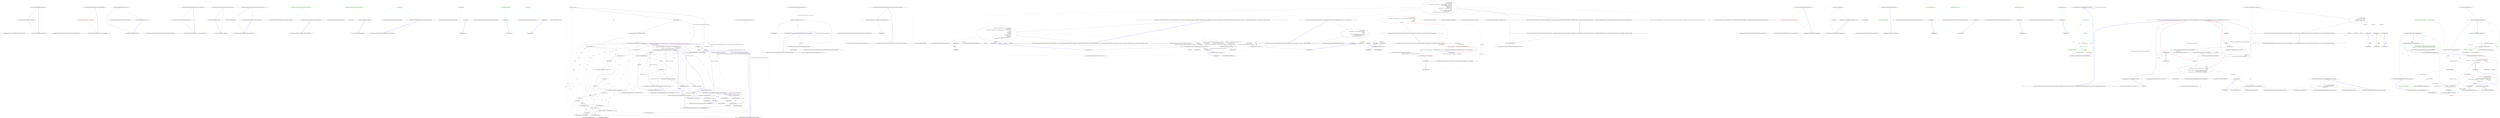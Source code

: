 digraph  {
m1_8 [label="Entry Humanizer.NumberToWordsExtension.ToOrdinalWords(int)", span="52-52", cluster="Humanizer.NumberToWordsExtension.ToOrdinalWords(int)", file="DateTimeHumanizePrecisionStrategyTests.cs"];
m1_9 [label="return Configurator.NumberToWordsConverter.ConvertToOrdinal(number);", span="54-54", cluster="Humanizer.NumberToWordsExtension.ToOrdinalWords(int)", file="DateTimeHumanizePrecisionStrategyTests.cs"];
m1_10 [label="Exit Humanizer.NumberToWordsExtension.ToOrdinalWords(int)", span="52-52", cluster="Humanizer.NumberToWordsExtension.ToOrdinalWords(int)", file="DateTimeHumanizePrecisionStrategyTests.cs"];
m1_11 [label="Entry Humanizer.Localisation.NumberToWords.INumberToWordsConverter.ConvertToOrdinal(int)", span="27-27", cluster="Humanizer.Localisation.NumberToWords.INumberToWordsConverter.ConvertToOrdinal(int)", file="DateTimeHumanizePrecisionStrategyTests.cs"];
m1_4 [label="Entry Humanizer.NumberToWordsExtension.ToWords(int, Humanizer.GrammaticalGender)", span="42-42", cluster="Humanizer.NumberToWordsExtension.ToWords(int, Humanizer.GrammaticalGender)", file="DateTimeHumanizePrecisionStrategyTests.cs"];
m1_5 [label="return Configurator.NumberToWordsConverter.Convert(number, gender);", span="44-44", cluster="Humanizer.NumberToWordsExtension.ToWords(int, Humanizer.GrammaticalGender)", color=red, community=0, file="DateTimeHumanizePrecisionStrategyTests.cs"];
m1_6 [label="Exit Humanizer.NumberToWordsExtension.ToWords(int, Humanizer.GrammaticalGender)", span="42-42", cluster="Humanizer.NumberToWordsExtension.ToWords(int, Humanizer.GrammaticalGender)", file="DateTimeHumanizePrecisionStrategyTests.cs"];
m1_3 [label="Entry Humanizer.Localisation.NumberToWords.INumberToWordsConverter.Convert(int)", span="12-12", cluster="Humanizer.Localisation.NumberToWords.INumberToWordsConverter.Convert(int)", file="DateTimeHumanizePrecisionStrategyTests.cs"];
m1_0 [label="Entry Humanizer.NumberToWordsExtension.ToWords(int)", span="18-18", cluster="Humanizer.NumberToWordsExtension.ToWords(int)", file="DateTimeHumanizePrecisionStrategyTests.cs"];
m1_1 [label="return Configurator.NumberToWordsConverter.Convert(number);", span="20-20", cluster="Humanizer.NumberToWordsExtension.ToWords(int)", file="DateTimeHumanizePrecisionStrategyTests.cs"];
m1_2 [label="Exit Humanizer.NumberToWordsExtension.ToWords(int)", span="18-18", cluster="Humanizer.NumberToWordsExtension.ToWords(int)", file="DateTimeHumanizePrecisionStrategyTests.cs"];
m1_7 [label="Entry Humanizer.Localisation.NumberToWords.INumberToWordsConverter.Convert(int, Humanizer.GrammaticalGender)", span="20-20", cluster="Humanizer.Localisation.NumberToWords.INumberToWordsConverter.Convert(int, Humanizer.GrammaticalGender)", file="DateTimeHumanizePrecisionStrategyTests.cs"];
m1_12 [label="Entry Humanizer.NumberToWordsExtension.ToOrdinalWords(int, Humanizer.GrammaticalGender)", span="65-65", cluster="Humanizer.NumberToWordsExtension.ToOrdinalWords(int, Humanizer.GrammaticalGender)", file="DateTimeHumanizePrecisionStrategyTests.cs"];
m1_13 [label="return Configurator.NumberToWordsConverter.ConvertToOrdinal(number, gender);", span="67-67", cluster="Humanizer.NumberToWordsExtension.ToOrdinalWords(int, Humanizer.GrammaticalGender)", file="DateTimeHumanizePrecisionStrategyTests.cs"];
m1_14 [label="Exit Humanizer.NumberToWordsExtension.ToOrdinalWords(int, Humanizer.GrammaticalGender)", span="65-65", cluster="Humanizer.NumberToWordsExtension.ToOrdinalWords(int, Humanizer.GrammaticalGender)", file="DateTimeHumanizePrecisionStrategyTests.cs"];
m1_15 [label="Entry Humanizer.Localisation.NumberToWords.INumberToWordsConverter.ConvertToOrdinal(int, Humanizer.GrammaticalGender)", span="35-35", cluster="Humanizer.Localisation.NumberToWords.INumberToWordsConverter.ConvertToOrdinal(int, Humanizer.GrammaticalGender)", file="DateTimeHumanizePrecisionStrategyTests.cs"];
m2_20 [label="Entry Humanizer.Localisation.Ordinalizers.IOrdinalizer.Convert(int, string)", span="13-13", cluster="Humanizer.Localisation.Ordinalizers.IOrdinalizer.Convert(int, string)", file="DefaultNumberToWordsConverter.cs"];
m2_28 [label="Entry int.ToString(System.IFormatProvider)", span="0-0", cluster="int.ToString(System.IFormatProvider)", file="DefaultNumberToWordsConverter.cs"];
m2_7 [label="Entry Humanizer.Localisation.Ordinalizers.SpanishOrdinalizer.SpanishOrdinalizer()", span="2-2", cluster="Humanizer.Localisation.Ordinalizers.SpanishOrdinalizer.SpanishOrdinalizer()", file="DefaultNumberToWordsConverter.cs"];
m2_25 [label="Entry Humanizer.OrdinalizeExtensions.Ordinalize(int)", span="51-51", cluster="Humanizer.OrdinalizeExtensions.Ordinalize(int)", file="DefaultNumberToWordsConverter.cs"];
m2_26 [label="return Configurator.Ordinalizer.Convert(number, number.ToString(CultureInfo.InvariantCulture));", span="53-53", cluster="Humanizer.OrdinalizeExtensions.Ordinalize(int)", file="DefaultNumberToWordsConverter.cs"];
m2_27 [label="Exit Humanizer.OrdinalizeExtensions.Ordinalize(int)", span="51-51", cluster="Humanizer.OrdinalizeExtensions.Ordinalize(int)", file="DefaultNumberToWordsConverter.cs"];
m2_21 [label="Entry Humanizer.OrdinalizeExtensions.Ordinalize(string, Humanizer.GrammaticalGender)", span="41-41", cluster="Humanizer.OrdinalizeExtensions.Ordinalize(string, Humanizer.GrammaticalGender)", file="DefaultNumberToWordsConverter.cs"];
m2_22 [label="return Configurator.Ordinalizer.Convert(int.Parse(numberString), numberString, gender);", span="43-43", cluster="Humanizer.OrdinalizeExtensions.Ordinalize(string, Humanizer.GrammaticalGender)", color=green, community=0, file="DefaultNumberToWordsConverter.cs"];
m2_23 [label="Exit Humanizer.OrdinalizeExtensions.Ordinalize(string, Humanizer.GrammaticalGender)", span="41-41", cluster="Humanizer.OrdinalizeExtensions.Ordinalize(string, Humanizer.GrammaticalGender)", file="DefaultNumberToWordsConverter.cs"];
m2_3 [label="Entry Humanizer.Localisation.Ordinalizers.EnglishOrdinalizer.EnglishOrdinalizer()", span="2-2", cluster="Humanizer.Localisation.Ordinalizers.EnglishOrdinalizer.EnglishOrdinalizer()", file="DefaultNumberToWordsConverter.cs"];
m2_11 [label="Entry Humanizer.Localisation.Ordinalizers.BrazilianPortugueseOrdinalizer.BrazilianPortugueseOrdinalizer()", span="2-2", cluster="Humanizer.Localisation.Ordinalizers.BrazilianPortugueseOrdinalizer.BrazilianPortugueseOrdinalizer()", file="DefaultNumberToWordsConverter.cs"];
m2_0 [label="Entry lambda expression", span="16-16", cluster="lambda expression", file="DefaultNumberToWordsConverter.cs"];
m2_1 [label="new EnglishOrdinalizer()", span="16-16", cluster="lambda expression", file="DefaultNumberToWordsConverter.cs", color=green, community=0];
m2_2 [label="Exit lambda expression", span="16-16", cluster="lambda expression", file="DefaultNumberToWordsConverter.cs"];
m2_16 [label="Entry Humanizer.OrdinalizeExtensions.Ordinalize(string)", span="27-27", cluster="Humanizer.OrdinalizeExtensions.Ordinalize(string)", file="DefaultNumberToWordsConverter.cs"];
m2_17 [label="return Configurator.Ordinalizer.Convert(int.Parse(numberString), numberString);", span="29-29", cluster="Humanizer.OrdinalizeExtensions.Ordinalize(string)", color=green, community=0, file="DefaultNumberToWordsConverter.cs"];
m2_18 [label="Exit Humanizer.OrdinalizeExtensions.Ordinalize(string)", span="27-27", cluster="Humanizer.OrdinalizeExtensions.Ordinalize(string)", file="DefaultNumberToWordsConverter.cs"];
m2_19 [label="Entry int.Parse(string)", span="0-0", cluster="int.Parse(string)", file="DefaultNumberToWordsConverter.cs"];
m2_29 [label="Entry Humanizer.OrdinalizeExtensions.Ordinalize(int, Humanizer.GrammaticalGender)", span="65-65", cluster="Humanizer.OrdinalizeExtensions.Ordinalize(int, Humanizer.GrammaticalGender)", file="DefaultNumberToWordsConverter.cs"];
m2_30 [label="return Configurator.Ordinalizer.Convert(number, number.ToString(CultureInfo.InvariantCulture), gender);", span="67-67", cluster="Humanizer.OrdinalizeExtensions.Ordinalize(int, Humanizer.GrammaticalGender)", file="DefaultNumberToWordsConverter.cs"];
m2_31 [label="Exit Humanizer.OrdinalizeExtensions.Ordinalize(int, Humanizer.GrammaticalGender)", span="65-65", cluster="Humanizer.OrdinalizeExtensions.Ordinalize(int, Humanizer.GrammaticalGender)", file="DefaultNumberToWordsConverter.cs"];
m2_15 [label="Entry Humanizer.Localisation.Ordinalizers.RussianOrdinalizer.RussianOrdinalizer()", span="2-2", cluster="Humanizer.Localisation.Ordinalizers.RussianOrdinalizer.RussianOrdinalizer()", file="DefaultNumberToWordsConverter.cs"];
m2_12 [label="Entry lambda expression", span="19-19", cluster="lambda expression", file="DefaultNumberToWordsConverter.cs"];
m2_5 [label="return number.ToString();", span="11-11", cluster="Humanizer.Localisation.NumberToWords.DefaultNumberToWordsConverter.ConvertToOrdinal(int)", color=green, community=0, file="DefaultNumberToWordsConverter.cs"];
m2_4 [label="Entry Humanizer.Localisation.NumberToWords.DefaultNumberToWordsConverter.ConvertToOrdinal(int)", span="9-9", cluster="Humanizer.Localisation.NumberToWords.DefaultNumberToWordsConverter.ConvertToOrdinal(int)", file="DefaultNumberToWordsConverter.cs"];
m2_6 [label="Exit Humanizer.Localisation.NumberToWords.DefaultNumberToWordsConverter.ConvertToOrdinal(int)", span="9-9", cluster="Humanizer.Localisation.NumberToWords.DefaultNumberToWordsConverter.ConvertToOrdinal(int)", file="DefaultNumberToWordsConverter.cs"];
m2_9 [label="new BrazilianPortugueseOrdinalizer()", span="18-18", cluster="lambda expression", color=green, community=0, file="DefaultNumberToWordsConverter.cs"];
m2_8 [label="Entry lambda expression", span="18-18", cluster="lambda expression", file="DefaultNumberToWordsConverter.cs"];
m2_10 [label="Exit lambda expression", span="18-18", cluster="lambda expression", file="DefaultNumberToWordsConverter.cs"];
m2_13 [label="new RussianOrdinalizer()", span="19-19", cluster="lambda expression", color=green, community=0, file="DefaultNumberToWordsConverter.cs"];
m2_14 [label="Exit lambda expression", span="19-19", cluster="lambda expression", file="DefaultNumberToWordsConverter.cs"];
m2_24 [label="Entry Humanizer.Localisation.Ordinalizers.IOrdinalizer.Convert(int, string, Humanizer.GrammaticalGender)", span="22-22", cluster="Humanizer.Localisation.Ordinalizers.IOrdinalizer.Convert(int, string, Humanizer.GrammaticalGender)", file="DefaultNumberToWordsConverter.cs"];
m4_30 [label="Entry System.Collections.Generic.List<T>.List()", span="0-0", cluster="System.Collections.Generic.List<T>.List()", file="EnglishNumberToWordsConverter.cs"];
m4_55 [label="Entry string.Replace(char, char)", span="0-0", cluster="string.Replace(char, char)", file="EnglishNumberToWordsConverter.cs"];
m4_56 [label="Entry string.EndsWith(string)", span="0-0", cluster="string.EndsWith(string)", file="EnglishNumberToWordsConverter.cs"];
m4_32 [label="Entry System.Collections.Generic.List<T>.ToArray()", span="0-0", cluster="System.Collections.Generic.List<T>.ToArray()", file="EnglishNumberToWordsConverter.cs"];
m4_66 [label="Entry System.Collections.Generic.Dictionary<TKey, TValue>.TryGetValue(TKey, out TValue)", span="0-0", cluster="System.Collections.Generic.Dictionary<TKey, TValue>.TryGetValue(TKey, out TValue)", file="EnglishNumberToWordsConverter.cs"];
m4_31 [label="Entry System.Collections.Generic.List<T>.Add(T)", span="0-0", cluster="System.Collections.Generic.List<T>.Add(T)", file="EnglishNumberToWordsConverter.cs"];
m4_0 [label="Entry Humanizer.Localisation.NumberToWords.EnglishNumberToWordsConverter.Convert(int)", span="22-22", cluster="Humanizer.Localisation.NumberToWords.EnglishNumberToWordsConverter.Convert(int)", file="EnglishNumberToWordsConverter.cs"];
m4_1 [label="number == 0", span="24-24", cluster="Humanizer.Localisation.NumberToWords.EnglishNumberToWordsConverter.Convert(int)", file="EnglishNumberToWordsConverter.cs"];
m4_3 [label="number < 0", span="27-27", cluster="Humanizer.Localisation.NumberToWords.EnglishNumberToWordsConverter.Convert(int)", file="EnglishNumberToWordsConverter.cs"];
m4_4 [label="return string.Format(''minus {0}'', Convert(-number));", span="28-28", cluster="Humanizer.Localisation.NumberToWords.EnglishNumberToWordsConverter.Convert(int)", file="EnglishNumberToWordsConverter.cs"];
m4_6 [label="(number / 1000000000) > 0", span="32-32", cluster="Humanizer.Localisation.NumberToWords.EnglishNumberToWordsConverter.Convert(int)", file="EnglishNumberToWordsConverter.cs"];
m4_7 [label="parts.Add(string.Format(''{0} billion'', Convert(number / 1000000000)))", span="34-34", cluster="Humanizer.Localisation.NumberToWords.EnglishNumberToWordsConverter.Convert(int)", file="EnglishNumberToWordsConverter.cs"];
m4_8 [label="number %= 1000000000", span="35-35", cluster="Humanizer.Localisation.NumberToWords.EnglishNumberToWordsConverter.Convert(int)", file="EnglishNumberToWordsConverter.cs"];
m4_9 [label="(number / 1000000) > 0", span="38-38", cluster="Humanizer.Localisation.NumberToWords.EnglishNumberToWordsConverter.Convert(int)", file="EnglishNumberToWordsConverter.cs"];
m4_10 [label="parts.Add(string.Format(''{0} million'', Convert(number / 1000000)))", span="40-40", cluster="Humanizer.Localisation.NumberToWords.EnglishNumberToWordsConverter.Convert(int)", file="EnglishNumberToWordsConverter.cs"];
m4_11 [label="number %= 1000000", span="41-41", cluster="Humanizer.Localisation.NumberToWords.EnglishNumberToWordsConverter.Convert(int)", file="EnglishNumberToWordsConverter.cs"];
m4_12 [label="(number / 1000) > 0", span="44-44", cluster="Humanizer.Localisation.NumberToWords.EnglishNumberToWordsConverter.Convert(int)", file="EnglishNumberToWordsConverter.cs"];
m4_13 [label="parts.Add(string.Format(''{0} thousand'', Convert(number / 1000)))", span="46-46", cluster="Humanizer.Localisation.NumberToWords.EnglishNumberToWordsConverter.Convert(int)", file="EnglishNumberToWordsConverter.cs"];
m4_14 [label="number %= 1000", span="47-47", cluster="Humanizer.Localisation.NumberToWords.EnglishNumberToWordsConverter.Convert(int)", file="EnglishNumberToWordsConverter.cs"];
m4_15 [label="(number / 100) > 0", span="50-50", cluster="Humanizer.Localisation.NumberToWords.EnglishNumberToWordsConverter.Convert(int)", file="EnglishNumberToWordsConverter.cs"];
m4_16 [label="parts.Add(string.Format(''{0} hundred'', Convert(number / 100)))", span="52-52", cluster="Humanizer.Localisation.NumberToWords.EnglishNumberToWordsConverter.Convert(int)", file="EnglishNumberToWordsConverter.cs"];
m4_17 [label="number %= 100", span="53-53", cluster="Humanizer.Localisation.NumberToWords.EnglishNumberToWordsConverter.Convert(int)", file="EnglishNumberToWordsConverter.cs"];
m4_18 [label="number > 0", span="56-56", cluster="Humanizer.Localisation.NumberToWords.EnglishNumberToWordsConverter.Convert(int)", file="EnglishNumberToWordsConverter.cs"];
m4_21 [label="number < 20", span="61-61", cluster="Humanizer.Localisation.NumberToWords.EnglishNumberToWordsConverter.Convert(int)", file="EnglishNumberToWordsConverter.cs"];
m4_22 [label="parts.Add(UnitsMap[number])", span="62-62", cluster="Humanizer.Localisation.NumberToWords.EnglishNumberToWordsConverter.Convert(int)", file="EnglishNumberToWordsConverter.cs"];
m4_23 [label="var lastPart = TensMap[number / 10]", span="65-65", cluster="Humanizer.Localisation.NumberToWords.EnglishNumberToWordsConverter.Convert(int)", file="EnglishNumberToWordsConverter.cs"];
m4_24 [label="(number % 10) > 0", span="66-66", cluster="Humanizer.Localisation.NumberToWords.EnglishNumberToWordsConverter.Convert(int)", file="EnglishNumberToWordsConverter.cs"];
m4_25 [label="lastPart += string.Format(''-{0}'', UnitsMap[number % 10])", span="67-67", cluster="Humanizer.Localisation.NumberToWords.EnglishNumberToWordsConverter.Convert(int)", file="EnglishNumberToWordsConverter.cs"];
m4_2 [label="return ''zero'';", span="25-25", cluster="Humanizer.Localisation.NumberToWords.EnglishNumberToWordsConverter.Convert(int)", file="EnglishNumberToWordsConverter.cs"];
m4_5 [label="var parts = new List<string>()", span="30-30", cluster="Humanizer.Localisation.NumberToWords.EnglishNumberToWordsConverter.Convert(int)", file="EnglishNumberToWordsConverter.cs"];
m4_19 [label="parts.Count != 0", span="58-58", cluster="Humanizer.Localisation.NumberToWords.EnglishNumberToWordsConverter.Convert(int)", file="EnglishNumberToWordsConverter.cs"];
m4_20 [label="parts.Add(''and'')", span="59-59", cluster="Humanizer.Localisation.NumberToWords.EnglishNumberToWordsConverter.Convert(int)", file="EnglishNumberToWordsConverter.cs"];
m4_26 [label="parts.Add(lastPart)", span="69-69", cluster="Humanizer.Localisation.NumberToWords.EnglishNumberToWordsConverter.Convert(int)", file="EnglishNumberToWordsConverter.cs"];
m4_27 [label="return string.Join('' '', parts.ToArray());", span="73-73", cluster="Humanizer.Localisation.NumberToWords.EnglishNumberToWordsConverter.Convert(int)", file="EnglishNumberToWordsConverter.cs"];
m4_28 [label="Exit Humanizer.Localisation.NumberToWords.EnglishNumberToWordsConverter.Convert(int)", span="22-22", cluster="Humanizer.Localisation.NumberToWords.EnglishNumberToWordsConverter.Convert(int)", file="EnglishNumberToWordsConverter.cs"];
m4_33 [label="Entry string.Join(string, params string[])", span="0-0", cluster="string.Join(string, params string[])", file="EnglishNumberToWordsConverter.cs"];
m4_34 [label="Entry Humanizer.Localisation.NumberToWords.EnglishNumberToWordsConverter.ConvertToOrdinal(int)", span="76-76", cluster="Humanizer.Localisation.NumberToWords.EnglishNumberToWordsConverter.ConvertToOrdinal(int)", file="EnglishNumberToWordsConverter.cs"];
m4_35 [label="string towords", span="78-78", cluster="Humanizer.Localisation.NumberToWords.EnglishNumberToWordsConverter.ConvertToOrdinal(int)", file="EnglishNumberToWordsConverter.cs"];
m4_36 [label="ExceptionNumbersToWords(number, out towords)", span="80-80", cluster="Humanizer.Localisation.NumberToWords.EnglishNumberToWordsConverter.ConvertToOrdinal(int)", file="EnglishNumberToWordsConverter.cs"];
m4_38 [label="number > 20", span="84-84", cluster="Humanizer.Localisation.NumberToWords.EnglishNumberToWordsConverter.ConvertToOrdinal(int)", file="EnglishNumberToWordsConverter.cs"];
m4_40 [label="ExceptionNumbersToWords(number%10, out exceptionPart)", span="87-87", cluster="Humanizer.Localisation.NumberToWords.EnglishNumberToWordsConverter.ConvertToOrdinal(int)", file="EnglishNumberToWordsConverter.cs"];
m4_41 [label="var normalPart = number - number%10", span="89-89", cluster="Humanizer.Localisation.NumberToWords.EnglishNumberToWordsConverter.ConvertToOrdinal(int)", file="EnglishNumberToWordsConverter.cs"];
m4_44 [label="return NormalNumberToWords(number);", span="95-95", cluster="Humanizer.Localisation.NumberToWords.EnglishNumberToWordsConverter.ConvertToOrdinal(int)", file="EnglishNumberToWordsConverter.cs"];
m4_37 [label="return towords;", span="81-81", cluster="Humanizer.Localisation.NumberToWords.EnglishNumberToWordsConverter.ConvertToOrdinal(int)", file="EnglishNumberToWordsConverter.cs"];
m4_39 [label="string exceptionPart", span="86-86", cluster="Humanizer.Localisation.NumberToWords.EnglishNumberToWordsConverter.ConvertToOrdinal(int)", file="EnglishNumberToWordsConverter.cs"];
m4_43 [label="return towords + '' '' + exceptionPart;", span="91-91", cluster="Humanizer.Localisation.NumberToWords.EnglishNumberToWordsConverter.ConvertToOrdinal(int)", file="EnglishNumberToWordsConverter.cs"];
m4_42 [label="towords = RemoveOnePrefix(Convert(normalPart))", span="90-90", cluster="Humanizer.Localisation.NumberToWords.EnglishNumberToWordsConverter.ConvertToOrdinal(int)", file="EnglishNumberToWordsConverter.cs"];
m4_45 [label="Exit Humanizer.Localisation.NumberToWords.EnglishNumberToWordsConverter.ConvertToOrdinal(int)", span="76-76", cluster="Humanizer.Localisation.NumberToWords.EnglishNumberToWordsConverter.ConvertToOrdinal(int)", file="EnglishNumberToWordsConverter.cs"];
m4_47 [label="Entry Humanizer.Localisation.NumberToWords.EnglishNumberToWordsConverter.RemoveOnePrefix(string)", span="110-110", cluster="Humanizer.Localisation.NumberToWords.EnglishNumberToWordsConverter.RemoveOnePrefix(string)", file="EnglishNumberToWordsConverter.cs"];
m4_58 [label="towords.IndexOf(''one'', StringComparison.Ordinal) == 0", span="113-113", cluster="Humanizer.Localisation.NumberToWords.EnglishNumberToWordsConverter.RemoveOnePrefix(string)", file="EnglishNumberToWordsConverter.cs"];
m4_59 [label="towords = towords.Remove(0, 4)", span="114-114", cluster="Humanizer.Localisation.NumberToWords.EnglishNumberToWordsConverter.RemoveOnePrefix(string)", file="EnglishNumberToWordsConverter.cs"];
m4_60 [label="return towords;", span="116-116", cluster="Humanizer.Localisation.NumberToWords.EnglishNumberToWordsConverter.RemoveOnePrefix(string)", file="EnglishNumberToWordsConverter.cs"];
m4_61 [label="Exit Humanizer.Localisation.NumberToWords.EnglishNumberToWordsConverter.RemoveOnePrefix(string)", span="110-110", cluster="Humanizer.Localisation.NumberToWords.EnglishNumberToWordsConverter.RemoveOnePrefix(string)", file="EnglishNumberToWordsConverter.cs"];
m4_48 [label="Entry Humanizer.Localisation.NumberToWords.EnglishNumberToWordsConverter.NormalNumberToWords(int)", span="98-98", cluster="Humanizer.Localisation.NumberToWords.EnglishNumberToWordsConverter.NormalNumberToWords(int)", file="EnglishNumberToWordsConverter.cs"];
m4_49 [label="string towords = Convert(number).Replace('-', ' ')", span="100-100", cluster="Humanizer.Localisation.NumberToWords.EnglishNumberToWordsConverter.NormalNumberToWords(int)", file="EnglishNumberToWordsConverter.cs"];
m4_50 [label="towords = RemoveOnePrefix(towords)", span="102-102", cluster="Humanizer.Localisation.NumberToWords.EnglishNumberToWordsConverter.NormalNumberToWords(int)", file="EnglishNumberToWordsConverter.cs"];
m4_51 [label="towords.EndsWith(''y'')", span="104-104", cluster="Humanizer.Localisation.NumberToWords.EnglishNumberToWordsConverter.NormalNumberToWords(int)", file="EnglishNumberToWordsConverter.cs"];
m4_52 [label="towords = towords.TrimEnd('y') + ''ie''", span="105-105", cluster="Humanizer.Localisation.NumberToWords.EnglishNumberToWordsConverter.NormalNumberToWords(int)", file="EnglishNumberToWordsConverter.cs"];
m4_53 [label="return towords + ''th'';", span="107-107", cluster="Humanizer.Localisation.NumberToWords.EnglishNumberToWordsConverter.NormalNumberToWords(int)", file="EnglishNumberToWordsConverter.cs"];
m4_54 [label="Exit Humanizer.Localisation.NumberToWords.EnglishNumberToWordsConverter.NormalNumberToWords(int)", span="98-98", cluster="Humanizer.Localisation.NumberToWords.EnglishNumberToWordsConverter.NormalNumberToWords(int)", file="EnglishNumberToWordsConverter.cs"];
m4_63 [label="Entry string.Remove(int, int)", span="0-0", cluster="string.Remove(int, int)", file="EnglishNumberToWordsConverter.cs"];
m4_46 [label="Entry Humanizer.Localisation.NumberToWords.EnglishNumberToWordsConverter.ExceptionNumbersToWords(int, out string)", span="119-119", cluster="Humanizer.Localisation.NumberToWords.EnglishNumberToWordsConverter.ExceptionNumbersToWords(int, out string)", file="EnglishNumberToWordsConverter.cs"];
m4_64 [label="return OrdinalExceptions.TryGetValue(number, out words);", span="121-121", cluster="Humanizer.Localisation.NumberToWords.EnglishNumberToWordsConverter.ExceptionNumbersToWords(int, out string)", file="EnglishNumberToWordsConverter.cs"];
m4_65 [label="Exit Humanizer.Localisation.NumberToWords.EnglishNumberToWordsConverter.ExceptionNumbersToWords(int, out string)", span="119-119", cluster="Humanizer.Localisation.NumberToWords.EnglishNumberToWordsConverter.ExceptionNumbersToWords(int, out string)", file="EnglishNumberToWordsConverter.cs"];
m4_57 [label="Entry string.TrimEnd(params char[])", span="0-0", cluster="string.TrimEnd(params char[])", file="EnglishNumberToWordsConverter.cs"];
m4_29 [label="Entry string.Format(string, object)", span="0-0", cluster="string.Format(string, object)", file="EnglishNumberToWordsConverter.cs"];
m4_62 [label="Entry string.IndexOf(string, System.StringComparison)", span="0-0", cluster="string.IndexOf(string, System.StringComparison)", file="EnglishNumberToWordsConverter.cs"];
m4_67 [label="Humanizer.Localisation.NumberToWords.EnglishNumberToWordsConverter", span="", file="EnglishNumberToWordsConverter.cs"];
m7_6 [label="Entry System.Math.Abs(int)", span="0-0", cluster="System.Math.Abs(int)", file="HebrewFormatter.cs"];
m7_0 [label="Entry Humanizer.Localisation.NumberToWords.ItalianNumberToWordsConverter.Convert(int, Humanizer.GrammaticalGender)", span="7-7", cluster="Humanizer.Localisation.NumberToWords.ItalianNumberToWordsConverter.Convert(int, Humanizer.GrammaticalGender)", file="HebrewFormatter.cs"];
m7_1 [label="number < 0", span="9-9", cluster="Humanizer.Localisation.NumberToWords.ItalianNumberToWordsConverter.Convert(int, Humanizer.GrammaticalGender)", file="HebrewFormatter.cs"];
m7_2 [label="return ''meno '' + Convert(Math.Abs(number), gender);", span="10-10", cluster="Humanizer.Localisation.NumberToWords.ItalianNumberToWordsConverter.Convert(int, Humanizer.GrammaticalGender)", file="HebrewFormatter.cs"];
m7_3 [label="ItalianCardinalNumberCruncher cruncher = new ItalianCardinalNumberCruncher(number, gender)", span="12-12", cluster="Humanizer.Localisation.NumberToWords.ItalianNumberToWordsConverter.Convert(int, Humanizer.GrammaticalGender)", file="HebrewFormatter.cs"];
m7_4 [label="return cruncher.Convert();", span="14-14", cluster="Humanizer.Localisation.NumberToWords.ItalianNumberToWordsConverter.Convert(int, Humanizer.GrammaticalGender)", file="HebrewFormatter.cs"];
m7_5 [label="Exit Humanizer.Localisation.NumberToWords.ItalianNumberToWordsConverter.Convert(int, Humanizer.GrammaticalGender)", span="7-7", cluster="Humanizer.Localisation.NumberToWords.ItalianNumberToWordsConverter.Convert(int, Humanizer.GrammaticalGender)", file="HebrewFormatter.cs"];
m7_7 [label="Entry Humanizer.Localisation.NumberToWords.Italian.ItalianCardinalNumberCruncher.ItalianCardinalNumberCruncher(int, Humanizer.GrammaticalGender)", span="7-7", cluster="Humanizer.Localisation.NumberToWords.Italian.ItalianCardinalNumberCruncher.ItalianCardinalNumberCruncher(int, Humanizer.GrammaticalGender)", file="HebrewFormatter.cs"];
m7_9 [label="Entry Humanizer.Localisation.NumberToWords.ItalianNumberToWordsConverter.ConvertToOrdinal(int, Humanizer.GrammaticalGender)", span="17-17", cluster="Humanizer.Localisation.NumberToWords.ItalianNumberToWordsConverter.ConvertToOrdinal(int, Humanizer.GrammaticalGender)", file="HebrewFormatter.cs"];
m7_10 [label="ItalianOrdinalNumberCruncher cruncher = new ItalianOrdinalNumberCruncher(number, gender)", span="19-19", cluster="Humanizer.Localisation.NumberToWords.ItalianNumberToWordsConverter.ConvertToOrdinal(int, Humanizer.GrammaticalGender)", file="HebrewFormatter.cs"];
m7_11 [label="return cruncher.Convert();", span="21-21", cluster="Humanizer.Localisation.NumberToWords.ItalianNumberToWordsConverter.ConvertToOrdinal(int, Humanizer.GrammaticalGender)", file="HebrewFormatter.cs"];
m7_12 [label="Exit Humanizer.Localisation.NumberToWords.ItalianNumberToWordsConverter.ConvertToOrdinal(int, Humanizer.GrammaticalGender)", span="17-17", cluster="Humanizer.Localisation.NumberToWords.ItalianNumberToWordsConverter.ConvertToOrdinal(int, Humanizer.GrammaticalGender)", file="HebrewFormatter.cs"];
m7_13 [label="Entry Humanizer.Localisation.NumberToWords.Italian.ItalianOrdinalNumberCruncher.ItalianOrdinalNumberCruncher(int, Humanizer.GrammaticalGender)", span="7-7", cluster="Humanizer.Localisation.NumberToWords.Italian.ItalianOrdinalNumberCruncher.ItalianOrdinalNumberCruncher(int, Humanizer.GrammaticalGender)", file="HebrewFormatter.cs"];
m7_14 [label="Entry Humanizer.Localisation.NumberToWords.Italian.ItalianOrdinalNumberCruncher.Convert()", span="14-14", cluster="Humanizer.Localisation.NumberToWords.Italian.ItalianOrdinalNumberCruncher.Convert()", file="HebrewFormatter.cs"];
m7_8 [label="Entry Humanizer.Localisation.NumberToWords.Italian.ItalianCardinalNumberCruncher.Convert()", span="15-15", cluster="Humanizer.Localisation.NumberToWords.Italian.ItalianCardinalNumberCruncher.Convert()", file="HebrewFormatter.cs"];
m7_15 [label="Humanizer.Localisation.NumberToWords.ItalianNumberToWordsConverter", span="", file="HebrewFormatter.cs"];
m9_22 [label="Entry System.StringComparer.Equals(string, string)", span="0-0", cluster="System.StringComparer.Equals(string, string)", file="INumberToWordsConverter.cs"];
m9_52 [label="Entry Unk.ToMaybe", span="", cluster="Unk.ToMaybe", file="INumberToWordsConverter.cs"];
m9_19 [label="Entry CommandLine.Infrastructure.Maybe.Just<T>(T)", span="71-71", cluster="CommandLine.Infrastructure.Maybe.Just<T>(T)", file="INumberToWordsConverter.cs"];
m9_29 [label="Entry Unk.Any", span="", cluster="Unk.Any", file="INumberToWordsConverter.cs"];
m9_18 [label="Entry CommandLine.NoVerbSelectedError.NoVerbSelectedError()", span="391-391", cluster="CommandLine.NoVerbSelectedError.NoVerbSelectedError()", file="INumberToWordsConverter.cs"];
m9_42 [label="Entry Unk.CreateInstance", span="", cluster="Unk.CreateInstance", file="INumberToWordsConverter.cs"];
m9_16 [label="Entry System.Collections.Generic.IEnumerable<TSource>.Empty<TSource>()", span="81-81", cluster="System.Collections.Generic.IEnumerable<TSource>.Empty<TSource>()", file="INumberToWordsConverter.cs"];
m9_53 [label="Entry CommandLine.HelpVerbRequestedError.HelpVerbRequestedError(string, System.Type, bool)", span="353-353", cluster="CommandLine.HelpVerbRequestedError.HelpVerbRequestedError(string, System.Type, bool)", file="INumberToWordsConverter.cs"];
m9_34 [label="Entry Unk.>", span="", cluster="Unk.>", file="INumberToWordsConverter.cs"];
m9_33 [label="Entry Unk.Just", span="", cluster="Unk.Just", file="INumberToWordsConverter.cs"];
m9_0 [label="Entry CommandLine.Core.InstanceChooser.Choose(System.Collections.Generic.IEnumerable<System.Type>, System.Collections.Generic.IEnumerable<string>, System.StringComparer, System.Globalization.CultureInfo)", span="12-12", cluster="CommandLine.Core.InstanceChooser.Choose(System.Collections.Generic.IEnumerable<System.Type>, System.Collections.Generic.IEnumerable<string>, System.StringComparer, System.Globalization.CultureInfo)", file="INumberToWordsConverter.cs"];
m9_1 [label="return InstanceChooser.Choose(\r\n                (args, optionSpecs) => Tokenizer.Tokenize(args, name => NameLookup.Contains(name, optionSpecs, nameComparer)),\r\n                types,\r\n                arguments,\r\n                nameComparer,\r\n                parsingCulture);", span="18-23", cluster="CommandLine.Core.InstanceChooser.Choose(System.Collections.Generic.IEnumerable<System.Type>, System.Collections.Generic.IEnumerable<string>, System.StringComparer, System.Globalization.CultureInfo)", color=red, community=0, file="INumberToWordsConverter.cs"];
m9_2 [label="Exit CommandLine.Core.InstanceChooser.Choose(System.Collections.Generic.IEnumerable<System.Type>, System.Collections.Generic.IEnumerable<string>, System.StringComparer, System.Globalization.CultureInfo)", span="12-12", cluster="CommandLine.Core.InstanceChooser.Choose(System.Collections.Generic.IEnumerable<System.Type>, System.Collections.Generic.IEnumerable<string>, System.StringComparer, System.Globalization.CultureInfo)", file="INumberToWordsConverter.cs"];
m9_3 [label="Entry CommandLine.Core.InstanceChooser.Choose(System.Func<System.Collections.Generic.IEnumerable<string>, System.Collections.Generic.IEnumerable<CommandLine.Core.OptionSpecification>, CommandLine.Core.StatePair<System.Collections.Generic.IEnumerable<CommandLine.Core.Token>>>, System.Collections.Generic.IEnumerable<System.Type>, System.Collections.Generic.IEnumerable<string>, System.StringComparer, System.Globalization.CultureInfo)", span="26-26", cluster="CommandLine.Core.InstanceChooser.Choose(System.Func<System.Collections.Generic.IEnumerable<string>, System.Collections.Generic.IEnumerable<CommandLine.Core.OptionSpecification>, CommandLine.Core.StatePair<System.Collections.Generic.IEnumerable<CommandLine.Core.Token>>>, System.Collections.Generic.IEnumerable<System.Type>, System.Collections.Generic.IEnumerable<string>, System.StringComparer, System.Globalization.CultureInfo)", file="INumberToWordsConverter.cs"];
m9_12 [label="var verbs = Verb.SelectFromTypes(types)", span="33-33", cluster="CommandLine.Core.InstanceChooser.Choose(System.Func<System.Collections.Generic.IEnumerable<string>, System.Collections.Generic.IEnumerable<CommandLine.Core.OptionSpecification>, CommandLine.Core.StatePair<System.Collections.Generic.IEnumerable<CommandLine.Core.Token>>>, System.Collections.Generic.IEnumerable<System.Type>, System.Collections.Generic.IEnumerable<string>, System.StringComparer, System.Globalization.CultureInfo)", file="INumberToWordsConverter.cs"];
m9_13 [label="return arguments.Empty()\r\n                ? ParserResult.Create<object>(\r\n                    ParserResultType.Verbs, new NullInstance(), new[] { new NoVerbSelectedError() }, Maybe.Just(types))\r\n                : nameComparer.Equals(''help'', arguments.First())\r\n                   ? ParserResult.Create<object>(\r\n                        ParserResultType.Verbs,\r\n                        new NullInstance(), new[] { CreateHelpVerbRequestedError(\r\n                            verbs,\r\n                            arguments.Skip(1).SingleOrDefault() ?? string.Empty,\r\n                            nameComparer) }, Maybe.Just(types))\r\n                   : MatchVerb(tokenizer, verbs, arguments, nameComparer, parsingCulture);", span="35-45", cluster="CommandLine.Core.InstanceChooser.Choose(System.Func<System.Collections.Generic.IEnumerable<string>, System.Collections.Generic.IEnumerable<CommandLine.Core.OptionSpecification>, CommandLine.Core.StatePair<System.Collections.Generic.IEnumerable<CommandLine.Core.Token>>>, System.Collections.Generic.IEnumerable<System.Type>, System.Collections.Generic.IEnumerable<string>, System.StringComparer, System.Globalization.CultureInfo)", file="INumberToWordsConverter.cs"];
m9_14 [label="Exit CommandLine.Core.InstanceChooser.Choose(System.Func<System.Collections.Generic.IEnumerable<string>, System.Collections.Generic.IEnumerable<CommandLine.Core.OptionSpecification>, CommandLine.Core.StatePair<System.Collections.Generic.IEnumerable<CommandLine.Core.Token>>>, System.Collections.Generic.IEnumerable<System.Type>, System.Collections.Generic.IEnumerable<string>, System.StringComparer, System.Globalization.CultureInfo)", span="26-26", cluster="CommandLine.Core.InstanceChooser.Choose(System.Func<System.Collections.Generic.IEnumerable<string>, System.Collections.Generic.IEnumerable<CommandLine.Core.OptionSpecification>, CommandLine.Core.StatePair<System.Collections.Generic.IEnumerable<CommandLine.Core.Token>>>, System.Collections.Generic.IEnumerable<System.Type>, System.Collections.Generic.IEnumerable<string>, System.StringComparer, System.Globalization.CultureInfo)", file="INumberToWordsConverter.cs"];
m9_25 [label="Entry CommandLine.Core.InstanceChooser.CreateHelpVerbRequestedError(System.Collections.Generic.IEnumerable<System.Tuple<CommandLine.Core.Verb, System.Type>>, string, System.StringComparer)", span="69-69", cluster="CommandLine.Core.InstanceChooser.CreateHelpVerbRequestedError(System.Collections.Generic.IEnumerable<System.Tuple<CommandLine.Core.Verb, System.Type>>, string, System.StringComparer)", file="INumberToWordsConverter.cs"];
m9_49 [label="return verb.Length > 0\r\n                      ? verbs.SingleOrDefault(v => nameComparer.Equals(v.Item1.Name, verb))\r\n                             .ToMaybe()\r\n                             .Return(\r\n                                 v => new HelpVerbRequestedError(v.Item1.Name, v.Item2, true),\r\n                                 new HelpVerbRequestedError(null, null, false))\r\n                      : new HelpVerbRequestedError(null, null, false);", span="74-80", cluster="CommandLine.Core.InstanceChooser.CreateHelpVerbRequestedError(System.Collections.Generic.IEnumerable<System.Tuple<CommandLine.Core.Verb, System.Type>>, string, System.StringComparer)", file="INumberToWordsConverter.cs"];
m9_50 [label="Exit CommandLine.Core.InstanceChooser.CreateHelpVerbRequestedError(System.Collections.Generic.IEnumerable<System.Tuple<CommandLine.Core.Verb, System.Type>>, string, System.StringComparer)", span="69-69", cluster="CommandLine.Core.InstanceChooser.CreateHelpVerbRequestedError(System.Collections.Generic.IEnumerable<System.Tuple<CommandLine.Core.Verb, System.Type>>, string, System.StringComparer)", file="INumberToWordsConverter.cs"];
m9_24 [label="Entry System.Collections.Generic.IEnumerable<TSource>.SingleOrDefault<TSource>()", span="0-0", cluster="System.Collections.Generic.IEnumerable<TSource>.SingleOrDefault<TSource>()", file="INumberToWordsConverter.cs"];
m9_11 [label="Entry CommandLine.Core.NameLookup.Contains(string, System.Collections.Generic.IEnumerable<CommandLine.Core.OptionSpecification>, System.StringComparer)", span="11-11", cluster="CommandLine.Core.NameLookup.Contains(string, System.Collections.Generic.IEnumerable<CommandLine.Core.OptionSpecification>, System.StringComparer)", file="INumberToWordsConverter.cs"];
m9_26 [label="Entry CommandLine.Core.InstanceChooser.MatchVerb(System.Func<System.Collections.Generic.IEnumerable<string>, System.Collections.Generic.IEnumerable<CommandLine.Core.OptionSpecification>, CommandLine.Core.StatePair<System.Collections.Generic.IEnumerable<CommandLine.Core.Token>>>, System.Collections.Generic.IEnumerable<System.Tuple<CommandLine.Core.Verb, System.Type>>, System.Collections.Generic.IEnumerable<string>, System.StringComparer, System.Globalization.CultureInfo)", span="48-48", cluster="CommandLine.Core.InstanceChooser.MatchVerb(System.Func<System.Collections.Generic.IEnumerable<string>, System.Collections.Generic.IEnumerable<CommandLine.Core.OptionSpecification>, CommandLine.Core.StatePair<System.Collections.Generic.IEnumerable<CommandLine.Core.Token>>>, System.Collections.Generic.IEnumerable<System.Tuple<CommandLine.Core.Verb, System.Type>>, System.Collections.Generic.IEnumerable<string>, System.StringComparer, System.Globalization.CultureInfo)", file="INumberToWordsConverter.cs"];
m9_27 [label="return verbs.Any(a => nameComparer.Equals(a.Item1.Name, arguments.First()))\r\n                ? InstanceBuilder.Build(\r\n                    () => Activator.CreateInstance(verbs.Single(v => nameComparer.Equals(v.Item1.Name, arguments.First())).Item2),\r\n                    tokenizer,\r\n                    arguments.Skip(1),\r\n                    nameComparer,\r\n                    parsingCulture)\r\n                : ParserResult.Create<object>(\r\n                    ParserResultType.Verbs,\r\n                    new NullInstance(),\r\n                    new[] { new BadVerbSelectedError(arguments.First()) },\r\n                    Maybe.Just(verbs.Select(v => v.Item2)));", span="55-66", cluster="CommandLine.Core.InstanceChooser.MatchVerb(System.Func<System.Collections.Generic.IEnumerable<string>, System.Collections.Generic.IEnumerable<CommandLine.Core.OptionSpecification>, CommandLine.Core.StatePair<System.Collections.Generic.IEnumerable<CommandLine.Core.Token>>>, System.Collections.Generic.IEnumerable<System.Tuple<CommandLine.Core.Verb, System.Type>>, System.Collections.Generic.IEnumerable<string>, System.StringComparer, System.Globalization.CultureInfo)", file="INumberToWordsConverter.cs"];
m9_28 [label="Exit CommandLine.Core.InstanceChooser.MatchVerb(System.Func<System.Collections.Generic.IEnumerable<string>, System.Collections.Generic.IEnumerable<CommandLine.Core.OptionSpecification>, CommandLine.Core.StatePair<System.Collections.Generic.IEnumerable<CommandLine.Core.Token>>>, System.Collections.Generic.IEnumerable<System.Tuple<CommandLine.Core.Verb, System.Type>>, System.Collections.Generic.IEnumerable<string>, System.StringComparer, System.Globalization.CultureInfo)", span="48-48", cluster="CommandLine.Core.InstanceChooser.MatchVerb(System.Func<System.Collections.Generic.IEnumerable<string>, System.Collections.Generic.IEnumerable<CommandLine.Core.OptionSpecification>, CommandLine.Core.StatePair<System.Collections.Generic.IEnumerable<CommandLine.Core.Token>>>, System.Collections.Generic.IEnumerable<System.Tuple<CommandLine.Core.Verb, System.Type>>, System.Collections.Generic.IEnumerable<string>, System.StringComparer, System.Globalization.CultureInfo)", file="INumberToWordsConverter.cs"];
m9_21 [label="Entry System.Collections.Generic.IEnumerable<TSource>.First<TSource>()", span="0-0", cluster="System.Collections.Generic.IEnumerable<TSource>.First<TSource>()", file="INumberToWordsConverter.cs"];
m9_58 [label="Entry lambda expression", span="78-78", cluster="lambda expression", file="INumberToWordsConverter.cs"];
m9_5 [label="Tokenizer.Tokenize(args, name => NameLookup.Contains(name, optionSpecs, nameComparer))", span="19-19", cluster="lambda expression", color=red, community=0, file="INumberToWordsConverter.cs"];
m9_9 [label="NameLookup.Contains(name, optionSpecs, nameComparer)", span="19-19", cluster="lambda expression", color=red, community=0, file="INumberToWordsConverter.cs"];
m9_4 [label="Entry lambda expression", span="19-19", cluster="lambda expression", file="INumberToWordsConverter.cs"];
m9_6 [label="Exit lambda expression", span="19-19", cluster="lambda expression", file="INumberToWordsConverter.cs"];
m9_8 [label="Entry lambda expression", span="19-19", cluster="lambda expression", file="INumberToWordsConverter.cs"];
m9_10 [label="Exit lambda expression", span="19-19", cluster="lambda expression", file="INumberToWordsConverter.cs"];
m9_36 [label="nameComparer.Equals(a.Item1.Name, arguments.First())", span="55-55", cluster="lambda expression", file="INumberToWordsConverter.cs"];
m9_39 [label="Activator.CreateInstance(verbs.Single(v => nameComparer.Equals(v.Item1.Name, arguments.First())).Item2)", span="57-57", cluster="lambda expression", file="INumberToWordsConverter.cs"];
m9_44 [label="nameComparer.Equals(v.Item1.Name, arguments.First())", span="57-57", cluster="lambda expression", file="INumberToWordsConverter.cs"];
m9_35 [label="Entry lambda expression", span="55-55", cluster="lambda expression", file="INumberToWordsConverter.cs"];
m9_38 [label="Entry lambda expression", span="57-57", cluster="lambda expression", file="INumberToWordsConverter.cs"];
m9_46 [label="Entry lambda expression", span="66-66", cluster="lambda expression", file="INumberToWordsConverter.cs"];
m9_37 [label="Exit lambda expression", span="55-55", cluster="lambda expression", file="INumberToWordsConverter.cs"];
m9_40 [label="Exit lambda expression", span="57-57", cluster="lambda expression", file="INumberToWordsConverter.cs"];
m9_43 [label="Entry lambda expression", span="57-57", cluster="lambda expression", file="INumberToWordsConverter.cs"];
m9_45 [label="Exit lambda expression", span="57-57", cluster="lambda expression", file="INumberToWordsConverter.cs"];
m9_47 [label="v.Item2", span="66-66", cluster="lambda expression", file="INumberToWordsConverter.cs"];
m9_48 [label="Exit lambda expression", span="66-66", cluster="lambda expression", file="INumberToWordsConverter.cs"];
m9_56 [label="nameComparer.Equals(v.Item1.Name, verb)", span="75-75", cluster="lambda expression", file="INumberToWordsConverter.cs"];
m9_55 [label="Entry lambda expression", span="75-75", cluster="lambda expression", file="INumberToWordsConverter.cs"];
m9_57 [label="Exit lambda expression", span="75-75", cluster="lambda expression", file="INumberToWordsConverter.cs"];
m9_59 [label="new HelpVerbRequestedError(v.Item1.Name, v.Item2, true)", span="78-78", cluster="lambda expression", file="INumberToWordsConverter.cs"];
m9_60 [label="Exit lambda expression", span="78-78", cluster="lambda expression", file="INumberToWordsConverter.cs"];
m9_20 [label="Entry CommandLine.ParserResult.Create<T>(CommandLine.ParserResultType, T, System.Collections.Generic.IEnumerable<CommandLine.Error>, CommandLine.Infrastructure.Maybe<System.Collections.Generic.IEnumerable<System.Type>>)", span="105-105", cluster="CommandLine.ParserResult.Create<T>(CommandLine.ParserResultType, T, System.Collections.Generic.IEnumerable<CommandLine.Error>, CommandLine.Infrastructure.Maybe<System.Collections.Generic.IEnumerable<System.Type>>)", file="INumberToWordsConverter.cs"];
m9_32 [label="Entry Unk.Select", span="", cluster="Unk.Select", file="INumberToWordsConverter.cs"];
m9_61 [label="Entry HelpVerbRequestedError.cstr", span="", cluster="HelpVerbRequestedError.cstr", file="INumberToWordsConverter.cs"];
m9_30 [label="Entry Unk.Build", span="", cluster="Unk.Build", file="INumberToWordsConverter.cs"];
m9_17 [label="Entry CommandLine.NullInstance.NullInstance()", span="9-9", cluster="CommandLine.NullInstance.NullInstance()", file="INumberToWordsConverter.cs"];
m9_7 [label="Entry CommandLine.Core.Tokenizer.Tokenize(System.Collections.Generic.IEnumerable<string>, System.Func<string, bool>)", span="11-11", cluster="CommandLine.Core.Tokenizer.Tokenize(System.Collections.Generic.IEnumerable<string>, System.Func<string, bool>)", file="INumberToWordsConverter.cs"];
m9_41 [label="Entry Unk.Single", span="", cluster="Unk.Single", file="INumberToWordsConverter.cs"];
m9_31 [label="Entry CommandLine.BadVerbSelectedError.BadVerbSelectedError(string)", span="327-327", cluster="CommandLine.BadVerbSelectedError.BadVerbSelectedError(string)", file="INumberToWordsConverter.cs"];
m9_51 [label="Entry Unk.SingleOrDefault", span="", cluster="Unk.SingleOrDefault", file="INumberToWordsConverter.cs"];
m9_15 [label="Entry CommandLine.Core.Verb.SelectFromTypes(System.Collections.Generic.IEnumerable<System.Type>)", span="40-40", cluster="CommandLine.Core.Verb.SelectFromTypes(System.Collections.Generic.IEnumerable<System.Type>)", file="INumberToWordsConverter.cs"];
m9_23 [label="Entry System.Collections.Generic.IEnumerable<TSource>.Skip<TSource>(int)", span="0-0", cluster="System.Collections.Generic.IEnumerable<TSource>.Skip<TSource>(int)", file="INumberToWordsConverter.cs"];
m9_54 [label="Entry Unk.Return", span="", cluster="Unk.Return", file="INumberToWordsConverter.cs"];
m9_62 [label="System.StringComparer", span="", file="INumberToWordsConverter.cs"];
m9_63 [label="System.Collections.Generic.IEnumerable<CommandLine.Core.OptionSpecification>", span="", file="INumberToWordsConverter.cs"];
m9_64 [label="System.Collections.Generic.IEnumerable<string>", span="", file="INumberToWordsConverter.cs"];
m9_65 [label="System.StringComparer", span="", file="INumberToWordsConverter.cs"];
m9_66 [label="System.Collections.Generic.IEnumerable<System.Tuple<CommandLine.Core.Verb, System.Type>>", span="", file="INumberToWordsConverter.cs"];
m9_67 [label=string, span="", file="INumberToWordsConverter.cs"];
m9_68 [label="System.StringComparer", span="", file="INumberToWordsConverter.cs"];
m10_0 [label="Entry Humanizer.NumberToOrdinalWordsExtension.ToOrdinalWords(int)", span="14-14", cluster="Humanizer.NumberToOrdinalWordsExtension.ToOrdinalWords(int)", file="NumberToOrdinalWordsExtension.cs"];
m10_1 [label="return new EnglishNumberToWordsConverter().ConvertToOrdinal(number);", span="16-16", cluster="Humanizer.NumberToOrdinalWordsExtension.ToOrdinalWords(int)", color=red, community=0, file="NumberToOrdinalWordsExtension.cs"];
m10_2 [label="Exit Humanizer.NumberToOrdinalWordsExtension.ToOrdinalWords(int)", span="14-14", cluster="Humanizer.NumberToOrdinalWordsExtension.ToOrdinalWords(int)", file="NumberToOrdinalWordsExtension.cs"];
m10_3 [label="Entry Humanizer.Localisation.NumberToWords.EnglishNumberToWordsConverter.EnglishNumberToWordsConverter()", span="5-5", cluster="Humanizer.Localisation.NumberToWords.EnglishNumberToWordsConverter.EnglishNumberToWordsConverter()", file="NumberToOrdinalWordsExtension.cs"];
m10_4 [label="Entry Humanizer.Localisation.NumberToWords.EnglishNumberToWordsConverter.ConvertToOrdinal(int)", span="76-76", cluster="Humanizer.Localisation.NumberToWords.EnglishNumberToWordsConverter.ConvertToOrdinal(int)", file="NumberToOrdinalWordsExtension.cs"];
m11_4 [label="Entry Unk.Equal", span="", cluster="Unk.Equal", file="NumberToOrdinalWordsTests.cs"];
m11_0 [label="Entry Humanizer.Tests.NumberToOrdinalWordsTests.ToOrdinalWords(int, string)", span="50-50", cluster="Humanizer.Tests.NumberToOrdinalWordsTests.ToOrdinalWords(int, string)", file="NumberToOrdinalWordsTests.cs"];
m11_1 [label="Assert.Equal(words, number.ToOrdinalWords())", span="52-52", cluster="Humanizer.Tests.NumberToOrdinalWordsTests.ToOrdinalWords(int, string)", color=red, community=0, file="NumberToOrdinalWordsTests.cs"];
m11_2 [label="Exit Humanizer.Tests.NumberToOrdinalWordsTests.ToOrdinalWords(int, string)", span="50-50", cluster="Humanizer.Tests.NumberToOrdinalWordsTests.ToOrdinalWords(int, string)", file="NumberToOrdinalWordsTests.cs"];
m11_3 [label="Entry int.ToOrdinalWords()", span="14-14", cluster="int.ToOrdinalWords()", file="NumberToOrdinalWordsTests.cs"];
m12_24 [label="Entry Humanizer.NumberToWordsExtension.ToOrdinalWords(int)", span="35-35", cluster="Humanizer.NumberToWordsExtension.ToOrdinalWords(int)", file="NumberToWordsExtension.cs"];
m12_25 [label="return Converter.ConvertToOrdinal(number);", span="37-37", cluster="Humanizer.NumberToWordsExtension.ToOrdinalWords(int)", color=green, community=0, file="NumberToWordsExtension.cs"];
m12_26 [label="Exit Humanizer.NumberToWordsExtension.ToOrdinalWords(int)", span="35-35", cluster="Humanizer.NumberToWordsExtension.ToOrdinalWords(int)", file="NumberToWordsExtension.cs"];
m12_27 [label="Entry Humanizer.Localisation.NumberToWords.INumberToWordsConverter.ConvertToOrdinal(int)", span="19-19", cluster="Humanizer.Localisation.NumberToWords.INumberToWordsConverter.ConvertToOrdinal(int)", file="NumberToWordsExtension.cs"];
m12_15 [label="Entry Humanizer.Localisation.NumberToWords.SpanishNumberToWordsConverter.SpanishNumberToWordsConverter()", span="5-5", cluster="Humanizer.Localisation.NumberToWords.SpanishNumberToWordsConverter.SpanishNumberToWordsConverter()", file="NumberToWordsExtension.cs"];
m12_19 [label="Entry Humanizer.Localisation.NumberToWords.PolishNumberToWordsConverter.PolishNumberToWordsConverter()", span="6-6", cluster="Humanizer.Localisation.NumberToWords.PolishNumberToWordsConverter.PolishNumberToWordsConverter()", file="NumberToWordsExtension.cs"];
m12_3 [label="Entry Humanizer.Localisation.NumberToWords.EnglishNumberToWordsConverter.EnglishNumberToWordsConverter()", span="5-5", cluster="Humanizer.Localisation.NumberToWords.EnglishNumberToWordsConverter.EnglishNumberToWordsConverter()", file="NumberToWordsExtension.cs"];
m12_11 [label="Entry Humanizer.Localisation.NumberToWords.FarsiNumberToWordsConverter.FarsiNumberToWordsConverter()", span="5-5", cluster="Humanizer.Localisation.NumberToWords.FarsiNumberToWordsConverter.FarsiNumberToWordsConverter()", file="NumberToWordsExtension.cs"];
m12_16 [label="Entry lambda expression", span="17-17", cluster="lambda expression", file="NumberToWordsExtension.cs"];
m12_1 [label="new EnglishNumberToWordsConverter()", span="13-13", cluster="lambda expression", color=green, community=0, file="NumberToWordsExtension.cs"];
m12_0 [label="Entry lambda expression", span="13-13", cluster="lambda expression", file="NumberToWordsExtension.cs"];
m12_2 [label="Exit lambda expression", span="13-13", cluster="lambda expression", file="NumberToWordsExtension.cs"];
m12_9 [label="new FarsiNumberToWordsConverter()", span="15-15", cluster="lambda expression", color=green, community=0, file="NumberToWordsExtension.cs"];
m12_8 [label="Entry lambda expression", span="15-15", cluster="lambda expression", file="NumberToWordsExtension.cs"];
m12_10 [label="Exit lambda expression", span="15-15", cluster="lambda expression", file="NumberToWordsExtension.cs"];
m12_13 [label="new SpanishNumberToWordsConverter()", span="16-16", cluster="lambda expression", color=green, community=0, file="NumberToWordsExtension.cs"];
m12_12 [label="Entry lambda expression", span="16-16", cluster="lambda expression", file="NumberToWordsExtension.cs"];
m12_14 [label="Exit lambda expression", span="16-16", cluster="lambda expression", file="NumberToWordsExtension.cs"];
m12_17 [label="new PolishNumberToWordsConverter()", span="17-17", cluster="lambda expression", color=green, community=0, file="NumberToWordsExtension.cs"];
m12_18 [label="Exit lambda expression", span="17-17", cluster="lambda expression", file="NumberToWordsExtension.cs"];
m14_0 [label="Entry Humanizer.Localisation.Formatters.RussianFormatter.GetResourceKey(string, int)", span="7-7", cluster="Humanizer.Localisation.Formatters.RussianFormatter.GetResourceKey(string, int)", file="RussianFormatter.cs"];
m14_1 [label="var mod100 = number%100", span="9-9", cluster="Humanizer.Localisation.Formatters.RussianFormatter.GetResourceKey(string, int)", color=green, community=0, file="RussianFormatter.cs"];
m14_3 [label="var mod10 = number%10", span="12-12", cluster="Humanizer.Localisation.Formatters.RussianFormatter.GetResourceKey(string, int)", color=red, community=0, file="RussianFormatter.cs"];
m14_5 [label="return resourceKey + SingularPostfix;", span="15-15", cluster="Humanizer.Localisation.Formatters.RussianFormatter.GetResourceKey(string, int)", color=green, community=0, file="RussianFormatter.cs"];
m14_7 [label="return resourceKey + PaucalPostfix;", span="18-18", cluster="Humanizer.Localisation.Formatters.RussianFormatter.GetResourceKey(string, int)", color=green, community=0, file="RussianFormatter.cs"];
m14_8 [label="return resourceKey;", span="21-21", cluster="Humanizer.Localisation.Formatters.RussianFormatter.GetResourceKey(string, int)", color=red, community=0, file="RussianFormatter.cs"];
m14_2 [label="mod100/10 != 1", span="10-10", cluster="Humanizer.Localisation.Formatters.RussianFormatter.GetResourceKey(string, int)", color=green, community=0, file="RussianFormatter.cs"];
m14_4 [label="mod10 == 1", span="14-14", cluster="Humanizer.Localisation.Formatters.RussianFormatter.GetResourceKey(string, int)", color=green, community=0, file="RussianFormatter.cs"];
m14_6 [label="mod10 > 1 && mod10 < 5", span="17-17", cluster="Humanizer.Localisation.Formatters.RussianFormatter.GetResourceKey(string, int)", color=green, community=0, file="RussianFormatter.cs"];
m14_9 [label="Exit Humanizer.Localisation.Formatters.RussianFormatter.GetResourceKey(string, int)", span="7-7", cluster="Humanizer.Localisation.Formatters.RussianFormatter.GetResourceKey(string, int)", file="RussianFormatter.cs"];
m16_4 [label="Entry CommandLine.Core.ValueMapper.MapValuesImpl(System.Collections.Generic.IEnumerable<CommandLine.Core.SpecificationProperty>, System.Collections.Generic.IEnumerable<string>, System.Func<System.Collections.Generic.IEnumerable<string>, System.Type, bool, CommandLine.Infrastructure.Maybe<object>>)", span="25-25", cluster="CommandLine.Core.ValueMapper.MapValuesImpl(System.Collections.Generic.IEnumerable<CommandLine.Core.SpecificationProperty>, System.Collections.Generic.IEnumerable<string>, System.Func<System.Collections.Generic.IEnumerable<string>, System.Type, bool, CommandLine.Infrastructure.Maybe<object>>)", file="RussianGrammaticalNumberDetector.cs"];
m16_17 [label="specProps.Empty()", span="30-30", cluster="CommandLine.Core.ValueMapper.MapValuesImpl(System.Collections.Generic.IEnumerable<CommandLine.Core.SpecificationProperty>, System.Collections.Generic.IEnumerable<string>, System.Func<System.Collections.Generic.IEnumerable<string>, System.Type, bool, CommandLine.Infrastructure.Maybe<object>>)", file="RussianGrammaticalNumberDetector.cs"];
m16_18 [label="yield break;", span="32-32", cluster="CommandLine.Core.ValueMapper.MapValuesImpl(System.Collections.Generic.IEnumerable<CommandLine.Core.SpecificationProperty>, System.Collections.Generic.IEnumerable<string>, System.Func<System.Collections.Generic.IEnumerable<string>, System.Type, bool, CommandLine.Infrastructure.Maybe<object>>)", file="RussianGrammaticalNumberDetector.cs"];
m16_22 [label="yield return\r\n                    Tuple.Create(pt, MakeErrorInCaseOfMinConstraint(pt.Specification));", span="38-39", cluster="CommandLine.Core.ValueMapper.MapValuesImpl(System.Collections.Generic.IEnumerable<CommandLine.Core.SpecificationProperty>, System.Collections.Generic.IEnumerable<string>, System.Func<System.Collections.Generic.IEnumerable<string>, System.Type, bool, CommandLine.Infrastructure.Maybe<object>>)", file="RussianGrammaticalNumberDetector.cs"];
m16_23 [label="yield break;", span="40-40", cluster="CommandLine.Core.ValueMapper.MapValuesImpl(System.Collections.Generic.IEnumerable<CommandLine.Core.SpecificationProperty>, System.Collections.Generic.IEnumerable<string>, System.Func<System.Collections.Generic.IEnumerable<string>, System.Type, bool, CommandLine.Infrastructure.Maybe<object>>)", file="RussianGrammaticalNumberDetector.cs"];
m16_24 [label="yield return\r\n                converter(taken, pt.Property.PropertyType, pt.Specification.ConversionType.IsScalar())\r\n                    .Return(\r\n                        converted => Tuple.Create(pt.WithValue(Maybe.Just(converted)), Maybe.Nothing<Error>()),\r\n                        Tuple.Create<SpecificationProperty, Maybe<Error>>(\r\n                            pt, Maybe.Just<Error>(new BadFormatConversionError(NameInfo.EmptyName))));", span="43-48", cluster="CommandLine.Core.ValueMapper.MapValuesImpl(System.Collections.Generic.IEnumerable<CommandLine.Core.SpecificationProperty>, System.Collections.Generic.IEnumerable<string>, System.Func<System.Collections.Generic.IEnumerable<string>, System.Type, bool, CommandLine.Infrastructure.Maybe<object>>)", file="RussianGrammaticalNumberDetector.cs"];
m16_26 [label="yield return value;", span="52-52", cluster="CommandLine.Core.ValueMapper.MapValuesImpl(System.Collections.Generic.IEnumerable<CommandLine.Core.SpecificationProperty>, System.Collections.Generic.IEnumerable<string>, System.Func<System.Collections.Generic.IEnumerable<string>, System.Type, bool, CommandLine.Infrastructure.Maybe<object>>)", file="RussianGrammaticalNumberDetector.cs"];
m16_19 [label="var pt = specProps.First()", span="34-34", cluster="CommandLine.Core.ValueMapper.MapValuesImpl(System.Collections.Generic.IEnumerable<CommandLine.Core.SpecificationProperty>, System.Collections.Generic.IEnumerable<string>, System.Func<System.Collections.Generic.IEnumerable<string>, System.Type, bool, CommandLine.Infrastructure.Maybe<object>>)", file="RussianGrammaticalNumberDetector.cs"];
m16_20 [label="var taken = values.Take(pt.Specification.GetMaxValueCount().Return(n => n, values.Count()))", span="35-35", cluster="CommandLine.Core.ValueMapper.MapValuesImpl(System.Collections.Generic.IEnumerable<CommandLine.Core.SpecificationProperty>, System.Collections.Generic.IEnumerable<string>, System.Func<System.Collections.Generic.IEnumerable<string>, System.Type, bool, CommandLine.Infrastructure.Maybe<object>>)", file="RussianGrammaticalNumberDetector.cs"];
m16_25 [label="MapValuesImpl(specProps.Skip(1), values.Skip(taken.Count()), converter)", span="50-50", cluster="CommandLine.Core.ValueMapper.MapValuesImpl(System.Collections.Generic.IEnumerable<CommandLine.Core.SpecificationProperty>, System.Collections.Generic.IEnumerable<string>, System.Func<System.Collections.Generic.IEnumerable<string>, System.Type, bool, CommandLine.Infrastructure.Maybe<object>>)", file="RussianGrammaticalNumberDetector.cs"];
m16_21 [label="taken.Empty()", span="36-36", cluster="CommandLine.Core.ValueMapper.MapValuesImpl(System.Collections.Generic.IEnumerable<CommandLine.Core.SpecificationProperty>, System.Collections.Generic.IEnumerable<string>, System.Func<System.Collections.Generic.IEnumerable<string>, System.Type, bool, CommandLine.Infrastructure.Maybe<object>>)", file="RussianGrammaticalNumberDetector.cs"];
m16_27 [label="Exit CommandLine.Core.ValueMapper.MapValuesImpl(System.Collections.Generic.IEnumerable<CommandLine.Core.SpecificationProperty>, System.Collections.Generic.IEnumerable<string>, System.Func<System.Collections.Generic.IEnumerable<string>, System.Type, bool, CommandLine.Infrastructure.Maybe<object>>)", span="25-25", cluster="CommandLine.Core.ValueMapper.MapValuesImpl(System.Collections.Generic.IEnumerable<CommandLine.Core.SpecificationProperty>, System.Collections.Generic.IEnumerable<string>, System.Func<System.Collections.Generic.IEnumerable<string>, System.Type, bool, CommandLine.Infrastructure.Maybe<object>>)", file="RussianGrammaticalNumberDetector.cs"];
m16_37 [label="Entry System.Func<T1, T2, T3, TResult>.Invoke(T1, T2, T3)", span="0-0", cluster="System.Func<T1, T2, T3, TResult>.Invoke(T1, T2, T3)", file="RussianGrammaticalNumberDetector.cs"];
m16_39 [label="Entry CommandLine.Infrastructure.Maybe.Just<T>(T)", span="71-71", cluster="CommandLine.Infrastructure.Maybe.Just<T>(T)", file="RussianGrammaticalNumberDetector.cs"];
m16_36 [label="Entry System.Type.IsScalar()", span="33-33", cluster="System.Type.IsScalar()", file="RussianGrammaticalNumberDetector.cs"];
m16_0 [label="Entry CommandLine.Core.ValueMapper.MapValues(System.Collections.Generic.IEnumerable<CommandLine.Core.SpecificationProperty>, System.Collections.Generic.IEnumerable<string>, System.Func<System.Collections.Generic.IEnumerable<string>, System.Type, bool, CommandLine.Infrastructure.Maybe<object>>)", span="11-11", cluster="CommandLine.Core.ValueMapper.MapValues(System.Collections.Generic.IEnumerable<CommandLine.Core.SpecificationProperty>, System.Collections.Generic.IEnumerable<string>, System.Func<System.Collections.Generic.IEnumerable<string>, System.Type, bool, CommandLine.Infrastructure.Maybe<object>>)", file="RussianGrammaticalNumberDetector.cs"];
m16_1 [label="var propAndErrors = MapValuesImpl(specProps, values, converter)", span="16-16", cluster="CommandLine.Core.ValueMapper.MapValues(System.Collections.Generic.IEnumerable<CommandLine.Core.SpecificationProperty>, System.Collections.Generic.IEnumerable<string>, System.Func<System.Collections.Generic.IEnumerable<string>, System.Type, bool, CommandLine.Infrastructure.Maybe<object>>)", file="RussianGrammaticalNumberDetector.cs"];
m16_2 [label="return StatePair.Create(\r\n                propAndErrors.Select(pe => pe.Item1),\r\n                propAndErrors.Select(pe => pe.Item2)\r\n                    .OfType<Just<Error>>().Select(e => e.Value)\r\n                );", span="18-22", cluster="CommandLine.Core.ValueMapper.MapValues(System.Collections.Generic.IEnumerable<CommandLine.Core.SpecificationProperty>, System.Collections.Generic.IEnumerable<string>, System.Func<System.Collections.Generic.IEnumerable<string>, System.Type, bool, CommandLine.Infrastructure.Maybe<object>>)", file="RussianGrammaticalNumberDetector.cs"];
m16_3 [label="Exit CommandLine.Core.ValueMapper.MapValues(System.Collections.Generic.IEnumerable<CommandLine.Core.SpecificationProperty>, System.Collections.Generic.IEnumerable<string>, System.Func<System.Collections.Generic.IEnumerable<string>, System.Type, bool, CommandLine.Infrastructure.Maybe<object>>)", span="11-11", cluster="CommandLine.Core.ValueMapper.MapValues(System.Collections.Generic.IEnumerable<CommandLine.Core.SpecificationProperty>, System.Collections.Generic.IEnumerable<string>, System.Func<System.Collections.Generic.IEnumerable<string>, System.Type, bool, CommandLine.Infrastructure.Maybe<object>>)", file="RussianGrammaticalNumberDetector.cs"];
m16_28 [label="Entry System.Collections.Generic.IEnumerable<TSource>.Empty<TSource>()", span="81-81", cluster="System.Collections.Generic.IEnumerable<TSource>.Empty<TSource>()", file="RussianGrammaticalNumberDetector.cs"];
m16_52 [label="Entry CommandLine.SequenceOutOfRangeError.SequenceOutOfRangeError(CommandLine.NameInfo)", span="316-316", cluster="CommandLine.SequenceOutOfRangeError.SequenceOutOfRangeError(CommandLine.NameInfo)", file="RussianGrammaticalNumberDetector.cs"];
m16_34 [label="Entry CommandLine.Core.ValueMapper.MakeErrorInCaseOfMinConstraint(CommandLine.Core.Specification)", span="56-56", cluster="CommandLine.Core.ValueMapper.MakeErrorInCaseOfMinConstraint(CommandLine.Core.Specification)", file="RussianGrammaticalNumberDetector.cs"];
m16_49 [label="return !specification.IsMinNotSpecified()\r\n                ? Maybe.Just<Error>(new SequenceOutOfRangeError(NameInfo.EmptyName))\r\n                : Maybe.Nothing<Error>();", span="58-60", cluster="CommandLine.Core.ValueMapper.MakeErrorInCaseOfMinConstraint(CommandLine.Core.Specification)", file="RussianGrammaticalNumberDetector.cs"];
m16_50 [label="Exit CommandLine.Core.ValueMapper.MakeErrorInCaseOfMinConstraint(CommandLine.Core.Specification)", span="56-56", cluster="CommandLine.Core.ValueMapper.MakeErrorInCaseOfMinConstraint(CommandLine.Core.Specification)", file="RussianGrammaticalNumberDetector.cs"];
m16_6 [label="Entry Unk.>", span="", cluster="Unk.>", file="RussianGrammaticalNumberDetector.cs"];
m16_30 [label="Entry CommandLine.Core.Specification.GetMaxValueCount()", span="51-51", cluster="CommandLine.Core.Specification.GetMaxValueCount()", file="RussianGrammaticalNumberDetector.cs"];
m16_48 [label="Entry CommandLine.Infrastructure.Maybe.Nothing<T>()", span="66-66", cluster="CommandLine.Infrastructure.Maybe.Nothing<T>()", file="RussianGrammaticalNumberDetector.cs"];
m16_35 [label="Entry System.Tuple.Create<T1, T2>(T1, T2)", span="0-0", cluster="System.Tuple.Create<T1, T2>(T1, T2)", file="RussianGrammaticalNumberDetector.cs"];
m16_33 [label="Entry System.Collections.Generic.IEnumerable<TSource>.Take<TSource>(int)", span="0-0", cluster="System.Collections.Generic.IEnumerable<TSource>.Take<TSource>(int)", file="RussianGrammaticalNumberDetector.cs"];
m16_47 [label="Entry CommandLine.Core.SpecificationProperty.WithValue(CommandLine.Infrastructure.Maybe<object>)", span="18-18", cluster="CommandLine.Core.SpecificationProperty.WithValue(CommandLine.Infrastructure.Maybe<object>)", file="RussianGrammaticalNumberDetector.cs"];
m16_38 [label="Entry CommandLine.BadFormatConversionError.BadFormatConversionError(CommandLine.NameInfo)", span="305-305", cluster="CommandLine.BadFormatConversionError.BadFormatConversionError(CommandLine.NameInfo)", file="RussianGrammaticalNumberDetector.cs"];
m16_29 [label="Entry System.Collections.Generic.IEnumerable<TSource>.First<TSource>()", span="0-0", cluster="System.Collections.Generic.IEnumerable<TSource>.First<TSource>()", file="RussianGrammaticalNumberDetector.cs"];
m16_44 [label="Entry lambda expression", span="46-46", cluster="lambda expression", file="RussianGrammaticalNumberDetector.cs"];
m16_8 [label="Entry lambda expression", span="19-19", cluster="lambda expression", file="RussianGrammaticalNumberDetector.cs"];
m16_11 [label="Entry lambda expression", span="20-20", cluster="lambda expression", file="RussianGrammaticalNumberDetector.cs"];
m16_14 [label="Entry lambda expression", span="21-21", cluster="lambda expression", file="RussianGrammaticalNumberDetector.cs"];
m16_9 [label="pe.Item1", span="19-19", cluster="lambda expression", file="RussianGrammaticalNumberDetector.cs"];
m16_10 [label="Exit lambda expression", span="19-19", cluster="lambda expression", file="RussianGrammaticalNumberDetector.cs"];
m16_12 [label="pe.Item2", span="20-20", cluster="lambda expression", file="RussianGrammaticalNumberDetector.cs"];
m16_13 [label="Exit lambda expression", span="20-20", cluster="lambda expression", file="RussianGrammaticalNumberDetector.cs"];
m16_15 [label="e.Value", span="21-21", cluster="lambda expression", file="RussianGrammaticalNumberDetector.cs"];
m16_16 [label="Exit lambda expression", span="21-21", cluster="lambda expression", file="RussianGrammaticalNumberDetector.cs"];
m16_45 [label="Tuple.Create(pt.WithValue(Maybe.Just(converted)), Maybe.Nothing<Error>())", span="46-46", cluster="lambda expression", file="RussianGrammaticalNumberDetector.cs"];
m16_41 [label="Entry lambda expression", span="35-35", cluster="lambda expression", file="RussianGrammaticalNumberDetector.cs"];
m16_42 [label=n, span="35-35", cluster="lambda expression", file="RussianGrammaticalNumberDetector.cs"];
m16_43 [label="Exit lambda expression", span="35-35", cluster="lambda expression", file="RussianGrammaticalNumberDetector.cs"];
m16_46 [label="Exit lambda expression", span="46-46", cluster="lambda expression", file="RussianGrammaticalNumberDetector.cs"];
m16_31 [label="Entry System.Collections.Generic.IEnumerable<TSource>.Count<TSource>()", span="0-0", cluster="System.Collections.Generic.IEnumerable<TSource>.Count<TSource>()", file="RussianGrammaticalNumberDetector.cs"];
m16_5 [label="Entry Unk.Select", span="", cluster="Unk.Select", file="RussianGrammaticalNumberDetector.cs"];
m16_51 [label="Entry CommandLine.Core.Specification.IsMinNotSpecified()", span="70-70", cluster="CommandLine.Core.Specification.IsMinNotSpecified()", file="RussianGrammaticalNumberDetector.cs"];
m16_7 [label="Entry Unk.Create", span="", cluster="Unk.Create", file="RussianGrammaticalNumberDetector.cs"];
m16_32 [label="Entry CommandLine.Infrastructure.Maybe<T1>.Return<T1, T2>(System.Func<T1, T2>, T2)", span="103-103", cluster="CommandLine.Infrastructure.Maybe<T1>.Return<T1, T2>(System.Func<T1, T2>, T2)", file="RussianGrammaticalNumberDetector.cs"];
m16_40 [label="Entry System.Collections.Generic.IEnumerable<TSource>.Skip<TSource>(int)", span="0-0", cluster="System.Collections.Generic.IEnumerable<TSource>.Skip<TSource>(int)", file="RussianGrammaticalNumberDetector.cs"];
m16_53 [label=pt, span="", file="RussianGrammaticalNumberDetector.cs"];
m18_14 [label="Entry System.Text.RegularExpressions.Regex.Matches(string)", span="0-0", cluster="System.Text.RegularExpressions.Regex.Matches(string)", file="SpanishNumberToWordsConverter.cs"];
m18_36 [label="Entry string.Contains(string)", span="0-0", cluster="string.Contains(string)", file="SpanishNumberToWordsConverter.cs"];
m18_17 [label="Entry CommandLine.OptionAttribute.OptionAttribute(string)", span="51-51", cluster="CommandLine.OptionAttribute.OptionAttribute(string)", file="SpanishNumberToWordsConverter.cs"];
m18_15 [label="Entry CommandLine.OptionAttribute.OptionAttribute()", span="42-42", cluster="CommandLine.OptionAttribute.OptionAttribute()", file="SpanishNumberToWordsConverter.cs"];
m18_21 [label="match.Value.ToCharArray().All(Char.IsUpper) &&\r\n                    (match.Value.Length > 1 || (match.Index > 0 && input[match.Index - 1] == ' ') || match.Value == ''I'')\r\n                    ? match.Value\r\n                    : match.Value.ToLower()", span="30-33", cluster="lambda expression", file="SpanishNumberToWordsConverter.cs"];
m18_22 [label="Exit lambda expression", span="30-33", cluster="lambda expression", file="SpanishNumberToWordsConverter.cs"];
m18_24 [label="Entry Unk.All", span="", cluster="Unk.All", file="SpanishNumberToWordsConverter.cs"];
m18_9 [label="this.max = -1", span="32-32", cluster="CommandLine.OptionAttribute.OptionAttribute(string, string)", file="SpanishNumberToWordsConverter.cs", color=red, community=0];
m18_19 [label="Entry CommandLine.OptionAttribute.OptionAttribute(char, string)", span="61-61", cluster="CommandLine.OptionAttribute.OptionAttribute(char, string)", file="SpanishNumberToWordsConverter.cs"];
m18_20 [label="Entry lambda expression", span="30-33", cluster="lambda expression", file="SpanishNumberToWordsConverter.cs"];
m18_0 [label="Entry Humanizer.StringHumanizeExtensions.StringHumanizeExtensions()", span="14-14", cluster="Humanizer.StringHumanizeExtensions.StringHumanizeExtensions()", file="SpanishNumberToWordsConverter.cs"];
m18_1 [label="PascalCaseWordPartsRegex = new Regex(@''[A-Z]?[a-z]+|[0-9]+|[A-Z]+(?=[A-Z][a-z]|[0-9]|\b)'',\r\n                RegexOptions.IgnorePatternWhitespace | RegexOptions.ExplicitCapture | RegexOptionsUtil.Compiled)", span="16-17", cluster="Humanizer.StringHumanizeExtensions.StringHumanizeExtensions()", color=green, community=0, file="SpanishNumberToWordsConverter.cs"];
m18_3 [label="Exit Humanizer.StringHumanizeExtensions.StringHumanizeExtensions()", span="14-14", cluster="Humanizer.StringHumanizeExtensions.StringHumanizeExtensions()", file="SpanishNumberToWordsConverter.cs"];
m18_5 [label="Entry Humanizer.StringHumanizeExtensions.FromUnderscoreDashSeparatedWords(string)", span="21-21", cluster="Humanizer.StringHumanizeExtensions.FromUnderscoreDashSeparatedWords(string)", file="SpanishNumberToWordsConverter.cs"];
m18_6 [label="return String.Join('' '', input.Split(new[] {'_', '-'}));", span="23-23", cluster="Humanizer.StringHumanizeExtensions.FromUnderscoreDashSeparatedWords(string)", file="SpanishNumberToWordsConverter.cs", color=green, community=0];
m18_2 [label="FreestandingSpacingCharRegex = new Regex(@''\s[-_]|[-_]\s'', RegexOptionsUtil.Compiled)", span="18-18", cluster="Humanizer.StringHumanizeExtensions.StringHumanizeExtensions()", color=green, community=0, file="SpanishNumberToWordsConverter.cs"];
m18_4 [label="Entry System.Text.RegularExpressions.Regex.Regex(string, System.Text.RegularExpressions.RegexOptions)", span="0-0", cluster="System.Text.RegularExpressions.Regex.Regex(string, System.Text.RegularExpressions.RegexOptions)", file="SpanishNumberToWordsConverter.cs"];
m18_7 [label="Exit Humanizer.StringHumanizeExtensions.FromUnderscoreDashSeparatedWords(string)", span="21-21", cluster="Humanizer.StringHumanizeExtensions.FromUnderscoreDashSeparatedWords(string)", file="SpanishNumberToWordsConverter.cs"];
m18_8 [label="Entry string.Split(params char[])", span="0-0", cluster="string.Split(params char[])", file="SpanishNumberToWordsConverter.cs"];
m18_10 [label="Entry Humanizer.StringHumanizeExtensions.FromPascalCase(string)", span="26-26", cluster="Humanizer.StringHumanizeExtensions.FromPascalCase(string)", file="SpanishNumberToWordsConverter.cs"];
m18_11 [label="var result = String.Join('' '', PascalCaseWordPartsRegex\r\n                .Matches(input).Cast<Match>()\r\n                .Select(match => match.Value.ToCharArray().All(Char.IsUpper) &&\r\n                    (match.Value.Length > 1 || (match.Index > 0 && input[match.Index - 1] == ' ') || match.Value == ''I'')\r\n                    ? match.Value\r\n                    : match.Value.ToLower()))", span="28-33", cluster="Humanizer.StringHumanizeExtensions.FromPascalCase(string)", color=red, community=0, file="SpanishNumberToWordsConverter.cs"];
m18_12 [label="return result.Length > 0 ? Char.ToUpper(result[0]) +\r\n                result.Substring(1, result.Length - 1) : result;", span="35-36", cluster="Humanizer.StringHumanizeExtensions.FromPascalCase(string)", file="SpanishNumberToWordsConverter.cs"];
m18_13 [label="Exit Humanizer.StringHumanizeExtensions.FromPascalCase(string)", span="26-26", cluster="Humanizer.StringHumanizeExtensions.FromPascalCase(string)", file="SpanishNumberToWordsConverter.cs"];
m18_26 [label="Entry Humanizer.StringHumanizeExtensions.Humanize(string)", span="44-44", cluster="Humanizer.StringHumanizeExtensions.Humanize(string)", file="SpanishNumberToWordsConverter.cs"];
m18_28 [label="return input;", span="48-48", cluster="Humanizer.StringHumanizeExtensions.Humanize(string)", color=green, community=0, file="SpanishNumberToWordsConverter.cs"];
m18_27 [label="input.ToCharArray().All(Char.IsUpper)", span="47-47", cluster="Humanizer.StringHumanizeExtensions.Humanize(string)", file="SpanishNumberToWordsConverter.cs"];
m18_31 [label="input.Contains(''_'') || input.Contains(''-'')", span="55-55", cluster="Humanizer.StringHumanizeExtensions.Humanize(string)", color=green, community=0, file="SpanishNumberToWordsConverter.cs"];
m18_29 [label="FreestandingSpacingCharRegex.IsMatch(input)", span="52-52", cluster="Humanizer.StringHumanizeExtensions.Humanize(string)", file="SpanishNumberToWordsConverter.cs"];
m18_32 [label="return FromUnderscoreDashSeparatedWords(input);", span="56-56", cluster="Humanizer.StringHumanizeExtensions.Humanize(string)", file="SpanishNumberToWordsConverter.cs"];
m18_33 [label="return FromPascalCase(input);", span="58-58", cluster="Humanizer.StringHumanizeExtensions.Humanize(string)", file="SpanishNumberToWordsConverter.cs"];
m18_30 [label="return FromPascalCase(FromUnderscoreDashSeparatedWords(input));", span="53-53", cluster="Humanizer.StringHumanizeExtensions.Humanize(string)", file="SpanishNumberToWordsConverter.cs"];
m18_34 [label="Exit Humanizer.StringHumanizeExtensions.Humanize(string)", span="44-44", cluster="Humanizer.StringHumanizeExtensions.Humanize(string)", file="SpanishNumberToWordsConverter.cs"];
m18_23 [label="CommandLine.OptionAttribute", span="", cluster="string.ToCharArray()", file="SpanishNumberToWordsConverter.cs"];
m18_16 [label="Exit CommandLine.OptionAttribute.OptionAttribute()", span="42-42", cluster="CommandLine.OptionAttribute.OptionAttribute()", file="SpanishNumberToWordsConverter.cs"];
m18_35 [label="Entry System.Text.RegularExpressions.Regex.IsMatch(string)", span="0-0", cluster="System.Text.RegularExpressions.Regex.IsMatch(string)", file="SpanishNumberToWordsConverter.cs"];
m18_18 [label="Entry char.ToUpper(char)", span="0-0", cluster="char.ToUpper(char)", file="SpanishNumberToWordsConverter.cs"];
m18_25 [label="Entry string.ToLower()", span="0-0", cluster="string.ToLower()", file="SpanishNumberToWordsConverter.cs"];
m18_42 [label=string, span="", file="SpanishNumberToWordsConverter.cs"];
m1_8 -> m1_9  [key=0, style=solid];
m1_9 -> m1_10  [key=0, style=solid];
m1_9 -> m1_11  [key=2, style=dotted];
m1_10 -> m1_8  [key=0, style=bold, color=blue];
m1_4 -> m1_5  [key=0, style=solid, color=red];
m1_5 -> m1_6  [key=0, style=solid, color=red];
m1_5 -> m1_7  [key=2, style=dotted, color=red];
m1_6 -> m1_4  [key=0, style=bold, color=blue];
m1_0 -> m1_1  [key=0, style=solid];
m1_1 -> m1_2  [key=0, style=solid];
m1_1 -> m1_3  [key=2, style=dotted];
m1_2 -> m1_0  [key=0, style=bold, color=blue];
m1_12 -> m1_13  [key=0, style=solid];
m1_13 -> m1_14  [key=0, style=solid];
m1_13 -> m1_15  [key=2, style=dotted];
m1_14 -> m1_12  [key=0, style=bold, color=blue];
m2_25 -> m2_26  [key=0, style=solid];
m2_26 -> m2_20  [key=2, style=dotted];
m2_26 -> m2_27  [key=0, style=solid];
m2_26 -> m2_28  [key=2, style=dotted];
m2_27 -> m2_25  [key=0, style=bold, color=blue];
m2_21 -> m2_22  [key=0, style=solid, color=green];
m2_22 -> m2_23  [key=0, style=solid, color=green];
m2_22 -> m2_19  [key=2, style=dotted, color=green];
m2_22 -> m2_24  [key=2, style=dotted, color=green];
m2_23 -> m2_21  [key=0, style=bold, color=blue];
m2_0 -> m2_1  [key=0, style=solid, color=green];
m2_1 -> m2_2  [key=0, style=solid, color=green];
m2_1 -> m2_3  [key=2, style=dotted, color=green];
m2_2 -> m2_0  [key=0, style=bold, color=blue];
m2_16 -> m2_17  [key=0, style=solid, color=green];
m2_17 -> m2_18  [key=0, style=solid, color=green];
m2_17 -> m2_19  [key=2, style=dotted, color=green];
m2_17 -> m2_20  [key=2, style=dotted, color=green];
m2_18 -> m2_16  [key=0, style=bold, color=blue];
m2_29 -> m2_30  [key=0, style=solid];
m2_30 -> m2_24  [key=2, style=dotted];
m2_30 -> m2_31  [key=0, style=solid];
m2_30 -> m2_28  [key=2, style=dotted];
m2_31 -> m2_29  [key=0, style=bold, color=blue];
m2_12 -> m2_13  [key=0, style=solid, color=green];
m2_5 -> m2_6  [key=0, style=solid, color=green];
m2_5 -> m2_7  [key=2, style=dotted, color=green];
m2_5 -> m2_3  [key=2, style=dotted];
m2_4 -> m2_5  [key=0, style=solid, color=green];
m2_6 -> m2_4  [key=0, style=bold, color=blue];
m2_9 -> m2_10  [key=0, style=solid, color=green];
m2_9 -> m2_11  [key=2, style=dotted, color=green];
m2_8 -> m2_9  [key=0, style=solid, color=green];
m2_10 -> m2_8  [key=0, style=bold, color=blue];
m2_13 -> m2_14  [key=0, style=solid, color=green];
m2_13 -> m2_15  [key=2, style=dotted, color=green];
m2_14 -> m2_12  [key=0, style=bold, color=blue];
m4_0 -> m4_1  [key=0, style=solid];
m4_0 -> m4_3  [key=1, style=dashed, color=darkseagreen4, label=int];
m4_0 -> m4_4  [key=1, style=dashed, color=darkseagreen4, label=int];
m4_0 -> m4_6  [key=1, style=dashed, color=darkseagreen4, label=int];
m4_0 -> m4_7  [key=1, style=dashed, color=darkseagreen4, label=int];
m4_0 -> m4_8  [key=1, style=dashed, color=darkseagreen4, label=int];
m4_0 -> m4_9  [key=1, style=dashed, color=darkseagreen4, label=int];
m4_0 -> m4_10  [key=1, style=dashed, color=darkseagreen4, label=int];
m4_0 -> m4_11  [key=1, style=dashed, color=darkseagreen4, label=int];
m4_0 -> m4_12  [key=1, style=dashed, color=darkseagreen4, label=int];
m4_0 -> m4_13  [key=1, style=dashed, color=darkseagreen4, label=int];
m4_0 -> m4_14  [key=1, style=dashed, color=darkseagreen4, label=int];
m4_0 -> m4_15  [key=1, style=dashed, color=darkseagreen4, label=int];
m4_0 -> m4_16  [key=1, style=dashed, color=darkseagreen4, label=int];
m4_0 -> m4_17  [key=1, style=dashed, color=darkseagreen4, label=int];
m4_0 -> m4_18  [key=1, style=dashed, color=darkseagreen4, label=int];
m4_0 -> m4_21  [key=1, style=dashed, color=darkseagreen4, label=int];
m4_0 -> m4_22  [key=1, style=dashed, color=darkseagreen4, label=int];
m4_0 -> m4_23  [key=1, style=dashed, color=darkseagreen4, label=int];
m4_0 -> m4_24  [key=1, style=dashed, color=darkseagreen4, label=int];
m4_0 -> m4_25  [key=1, style=dashed, color=darkseagreen4, label=int];
m4_0 -> m4_41  [key=3, color=darkorchid, style=bold, label="Parameter variable int number"];
m4_0 -> m4_48  [key=3, color=darkorchid, style=bold, label="Parameter variable int number"];
m4_0 -> m4_2  [key=3, color=darkorchid, style=bold, label="method methodReturn string Convert"];
m4_1 -> m4_2  [key=0, style=solid];
m4_1 -> m4_3  [key=0, style=solid];
m4_3 -> m4_4  [key=0, style=solid];
m4_3 -> m4_5  [key=0, style=solid];
m4_4 -> m4_28  [key=0, style=solid];
m4_4 -> m4_0  [key=2, style=dotted];
m4_4 -> m4_29  [key=2, style=dotted];
m4_6 -> m4_7  [key=0, style=solid];
m4_6 -> m4_9  [key=0, style=solid];
m4_7 -> m4_8  [key=0, style=solid];
m4_7 -> m4_0  [key=2, style=dotted];
m4_7 -> m4_29  [key=2, style=dotted];
m4_7 -> m4_31  [key=2, style=dotted];
m4_8 -> m4_9  [key=0, style=solid];
m4_8 -> m4_8  [key=1, style=dashed, color=darkseagreen4, label=int];
m4_8 -> m4_10  [key=1, style=dashed, color=darkseagreen4, label=int];
m4_8 -> m4_11  [key=1, style=dashed, color=darkseagreen4, label=int];
m4_8 -> m4_12  [key=1, style=dashed, color=darkseagreen4, label=int];
m4_8 -> m4_13  [key=1, style=dashed, color=darkseagreen4, label=int];
m4_8 -> m4_14  [key=1, style=dashed, color=darkseagreen4, label=int];
m4_8 -> m4_15  [key=1, style=dashed, color=darkseagreen4, label=int];
m4_8 -> m4_16  [key=1, style=dashed, color=darkseagreen4, label=int];
m4_8 -> m4_17  [key=1, style=dashed, color=darkseagreen4, label=int];
m4_8 -> m4_18  [key=1, style=dashed, color=darkseagreen4, label=int];
m4_8 -> m4_21  [key=1, style=dashed, color=darkseagreen4, label=int];
m4_8 -> m4_22  [key=1, style=dashed, color=darkseagreen4, label=int];
m4_8 -> m4_23  [key=1, style=dashed, color=darkseagreen4, label=int];
m4_8 -> m4_24  [key=1, style=dashed, color=darkseagreen4, label=int];
m4_8 -> m4_25  [key=1, style=dashed, color=darkseagreen4, label=int];
m4_9 -> m4_10  [key=0, style=solid];
m4_9 -> m4_12  [key=0, style=solid];
m4_10 -> m4_11  [key=0, style=solid];
m4_10 -> m4_0  [key=2, style=dotted];
m4_10 -> m4_29  [key=2, style=dotted];
m4_10 -> m4_31  [key=2, style=dotted];
m4_11 -> m4_12  [key=0, style=solid];
m4_11 -> m4_11  [key=1, style=dashed, color=darkseagreen4, label=int];
m4_11 -> m4_13  [key=1, style=dashed, color=darkseagreen4, label=int];
m4_11 -> m4_14  [key=1, style=dashed, color=darkseagreen4, label=int];
m4_11 -> m4_15  [key=1, style=dashed, color=darkseagreen4, label=int];
m4_11 -> m4_16  [key=1, style=dashed, color=darkseagreen4, label=int];
m4_11 -> m4_17  [key=1, style=dashed, color=darkseagreen4, label=int];
m4_11 -> m4_18  [key=1, style=dashed, color=darkseagreen4, label=int];
m4_11 -> m4_21  [key=1, style=dashed, color=darkseagreen4, label=int];
m4_11 -> m4_22  [key=1, style=dashed, color=darkseagreen4, label=int];
m4_11 -> m4_23  [key=1, style=dashed, color=darkseagreen4, label=int];
m4_11 -> m4_24  [key=1, style=dashed, color=darkseagreen4, label=int];
m4_11 -> m4_25  [key=1, style=dashed, color=darkseagreen4, label=int];
m4_12 -> m4_13  [key=0, style=solid];
m4_12 -> m4_15  [key=0, style=solid];
m4_13 -> m4_14  [key=0, style=solid];
m4_13 -> m4_0  [key=2, style=dotted];
m4_13 -> m4_29  [key=2, style=dotted];
m4_13 -> m4_31  [key=2, style=dotted];
m4_14 -> m4_15  [key=0, style=solid];
m4_14 -> m4_14  [key=1, style=dashed, color=darkseagreen4, label=int];
m4_14 -> m4_16  [key=1, style=dashed, color=darkseagreen4, label=int];
m4_14 -> m4_17  [key=1, style=dashed, color=darkseagreen4, label=int];
m4_14 -> m4_18  [key=1, style=dashed, color=darkseagreen4, label=int];
m4_14 -> m4_21  [key=1, style=dashed, color=darkseagreen4, label=int];
m4_14 -> m4_22  [key=1, style=dashed, color=darkseagreen4, label=int];
m4_14 -> m4_23  [key=1, style=dashed, color=darkseagreen4, label=int];
m4_14 -> m4_24  [key=1, style=dashed, color=darkseagreen4, label=int];
m4_14 -> m4_25  [key=1, style=dashed, color=darkseagreen4, label=int];
m4_15 -> m4_16  [key=0, style=solid];
m4_15 -> m4_18  [key=0, style=solid];
m4_16 -> m4_17  [key=0, style=solid];
m4_16 -> m4_0  [key=2, style=dotted];
m4_16 -> m4_29  [key=2, style=dotted];
m4_16 -> m4_31  [key=2, style=dotted];
m4_17 -> m4_18  [key=0, style=solid];
m4_17 -> m4_17  [key=1, style=dashed, color=darkseagreen4, label=int];
m4_17 -> m4_21  [key=1, style=dashed, color=darkseagreen4, label=int];
m4_17 -> m4_22  [key=1, style=dashed, color=darkseagreen4, label=int];
m4_17 -> m4_23  [key=1, style=dashed, color=darkseagreen4, label=int];
m4_17 -> m4_24  [key=1, style=dashed, color=darkseagreen4, label=int];
m4_17 -> m4_25  [key=1, style=dashed, color=darkseagreen4, label=int];
m4_18 -> m4_19  [key=0, style=solid];
m4_18 -> m4_27  [key=0, style=solid];
m4_21 -> m4_22  [key=0, style=solid];
m4_21 -> m4_23  [key=0, style=solid];
m4_22 -> m4_27  [key=0, style=solid];
m4_22 -> m4_31  [key=2, style=dotted];
m4_23 -> m4_24  [key=0, style=solid];
m4_23 -> m4_25  [key=1, style=dashed, color=darkseagreen4, label=lastPart];
m4_23 -> m4_26  [key=1, style=dashed, color=darkseagreen4, label=lastPart];
m4_24 -> m4_25  [key=0, style=solid];
m4_24 -> m4_26  [key=0, style=solid];
m4_25 -> m4_26  [key=0, style=solid];
m4_25 -> m4_29  [key=2, style=dotted];
m4_25 -> m4_25  [key=1, style=dashed, color=darkseagreen4, label=lastPart];
m4_2 -> m4_28  [key=0, style=solid];
m4_5 -> m4_6  [key=0, style=solid];
m4_5 -> m4_30  [key=2, style=dotted];
m4_5 -> m4_7  [key=1, style=dashed, color=darkseagreen4, label=parts];
m4_5 -> m4_10  [key=1, style=dashed, color=darkseagreen4, label=parts];
m4_5 -> m4_13  [key=1, style=dashed, color=darkseagreen4, label=parts];
m4_5 -> m4_16  [key=1, style=dashed, color=darkseagreen4, label=parts];
m4_5 -> m4_19  [key=1, style=dashed, color=darkseagreen4, label=parts];
m4_5 -> m4_20  [key=1, style=dashed, color=darkseagreen4, label=parts];
m4_5 -> m4_22  [key=1, style=dashed, color=darkseagreen4, label=parts];
m4_5 -> m4_26  [key=1, style=dashed, color=darkseagreen4, label=parts];
m4_5 -> m4_27  [key=1, style=dashed, color=darkseagreen4, label=parts];
m4_19 -> m4_20  [key=0, style=solid];
m4_19 -> m4_21  [key=0, style=solid];
m4_20 -> m4_21  [key=0, style=solid];
m4_20 -> m4_31  [key=2, style=dotted];
m4_26 -> m4_27  [key=0, style=solid];
m4_26 -> m4_31  [key=2, style=dotted];
m4_27 -> m4_28  [key=0, style=solid];
m4_27 -> m4_32  [key=2, style=dotted];
m4_27 -> m4_33  [key=2, style=dotted];
m4_28 -> m4_0  [key=0, style=bold, color=blue];
m4_34 -> m4_35  [key=0, style=solid];
m4_34 -> m4_36  [key=1, style=dashed, color=darkseagreen4, label=int];
m4_34 -> m4_38  [key=1, style=dashed, color=darkseagreen4, label=int];
m4_34 -> m4_40  [key=1, style=dashed, color=darkseagreen4, label=int];
m4_34 -> m4_41  [key=1, style=dashed, color=darkseagreen4, label=int];
m4_34 -> m4_44  [key=1, style=dashed, color=darkseagreen4, label=int];
m4_34 -> m4_48  [key=3, color=darkorchid, style=bold, label="method methodReturn string ConvertToOrdinal"];
m4_35 -> m4_36  [key=0, style=solid];
m4_35 -> m4_47  [key=3, color=darkorchid, style=bold, label="Local variable string towords"];
m4_36 -> m4_37  [key=0, style=solid];
m4_36 -> m4_38  [key=0, style=solid];
m4_36 -> m4_46  [key=2, style=dotted];
m4_38 -> m4_39  [key=0, style=solid];
m4_38 -> m4_44  [key=0, style=solid];
m4_40 -> m4_41  [key=0, style=solid];
m4_40 -> m4_44  [key=0, style=solid];
m4_40 -> m4_46  [key=2, style=dotted];
m4_40 -> m4_43  [key=1, style=dashed, color=darkseagreen4, label=exceptionPart];
m4_41 -> m4_42  [key=0, style=solid];
m4_44 -> m4_45  [key=0, style=solid];
m4_44 -> m4_48  [key=2, style=dotted];
m4_37 -> m4_45  [key=0, style=solid];
m4_39 -> m4_40  [key=0, style=solid];
m4_43 -> m4_45  [key=0, style=solid];
m4_42 -> m4_43  [key=0, style=solid];
m4_42 -> m4_0  [key=2, style=dotted];
m4_42 -> m4_47  [key=2, style=dotted];
m4_45 -> m4_34  [key=0, style=bold, color=blue];
m4_47 -> m4_58  [key=0, style=solid];
m4_47 -> m4_59  [key=1, style=dashed, color=darkseagreen4, label=string];
m4_47 -> m4_60  [key=1, style=dashed, color=darkseagreen4, label=string];
m4_47 -> m4_0  [key=3, color=darkorchid, style=bold, label="Parameter variable string towords"];
m4_47 -> m4_49  [key=3, color=darkorchid, style=bold, label="Parameter variable string towords"];
m4_47 -> m4_47  [key=3, color=darkorchid, style=bold, label="method methodReturn string RemoveOnePrefix"];
m4_58 -> m4_59  [key=0, style=solid];
m4_58 -> m4_60  [key=0, style=solid];
m4_58 -> m4_62  [key=2, style=dotted];
m4_59 -> m4_60  [key=0, style=solid];
m4_59 -> m4_63  [key=2, style=dotted];
m4_59 -> m4_59  [key=1, style=dashed, color=darkseagreen4, label=string];
m4_60 -> m4_61  [key=0, style=solid];
m4_61 -> m4_47  [key=0, style=bold, color=blue];
m4_48 -> m4_49  [key=0, style=solid];
m4_48 -> m4_34  [key=3, color=darkorchid, style=bold, label="Parameter variable int number"];
m4_49 -> m4_50  [key=0, style=solid];
m4_49 -> m4_0  [key=2, style=dotted];
m4_49 -> m4_55  [key=2, style=dotted];
m4_49 -> m4_47  [key=3, color=darkorchid, style=bold, label="Local variable string towords"];
m4_50 -> m4_51  [key=0, style=solid];
m4_50 -> m4_47  [key=2, style=dotted];
m4_50 -> m4_50  [key=1, style=dashed, color=darkseagreen4, label=towords];
m4_50 -> m4_52  [key=1, style=dashed, color=darkseagreen4, label=towords];
m4_50 -> m4_53  [key=1, style=dashed, color=darkseagreen4, label=towords];
m4_51 -> m4_52  [key=0, style=solid];
m4_51 -> m4_53  [key=0, style=solid];
m4_51 -> m4_56  [key=2, style=dotted];
m4_52 -> m4_53  [key=0, style=solid];
m4_52 -> m4_57  [key=2, style=dotted];
m4_52 -> m4_52  [key=1, style=dashed, color=darkseagreen4, label=towords];
m4_53 -> m4_54  [key=0, style=solid];
m4_54 -> m4_48  [key=0, style=bold, color=blue];
m4_46 -> m4_64  [key=0, style=solid];
m4_46 -> m4_34  [key=3, color=darkorchid, style=bold, label="Parameter variable int number"];
m4_46 -> m4_35  [key=3, color=darkorchid, style=bold, label="Parameter variable string words"];
m4_46 -> m4_39  [key=3, color=darkorchid, style=bold, label="Parameter variable string words"];
m4_64 -> m4_65  [key=0, style=solid];
m4_64 -> m4_66  [key=2, style=dotted];
m4_65 -> m4_46  [key=0, style=bold, color=blue];
m4_67 -> m4_4  [key=1, style=dashed, color=darkseagreen4, label="Humanizer.Localisation.NumberToWords.EnglishNumberToWordsConverter"];
m4_67 -> m4_7  [key=1, style=dashed, color=darkseagreen4, label="Humanizer.Localisation.NumberToWords.EnglishNumberToWordsConverter"];
m4_67 -> m4_10  [key=1, style=dashed, color=darkseagreen4, label="Humanizer.Localisation.NumberToWords.EnglishNumberToWordsConverter"];
m4_67 -> m4_13  [key=1, style=dashed, color=darkseagreen4, label="Humanizer.Localisation.NumberToWords.EnglishNumberToWordsConverter"];
m4_67 -> m4_16  [key=1, style=dashed, color=darkseagreen4, label="Humanizer.Localisation.NumberToWords.EnglishNumberToWordsConverter"];
m4_67 -> m4_42  [key=1, style=dashed, color=darkseagreen4, label="Humanizer.Localisation.NumberToWords.EnglishNumberToWordsConverter"];
m4_67 -> m4_44  [key=1, style=dashed, color=darkseagreen4, label="Humanizer.Localisation.NumberToWords.EnglishNumberToWordsConverter"];
m4_67 -> m4_49  [key=1, style=dashed, color=darkseagreen4, label="Humanizer.Localisation.NumberToWords.EnglishNumberToWordsConverter"];
m7_0 -> m7_1  [key=0, style=solid];
m7_0 -> m7_2  [key=1, style=dashed, color=darkseagreen4, label=int];
m7_0 -> m7_3  [key=1, style=dashed, color=darkseagreen4, label=int];
m7_0 -> m7_0  [key=3, color=darkorchid, style=bold, label="Parameter variable Humanizer.GrammaticalGender gender"];
m7_1 -> m7_2  [key=0, style=solid];
m7_1 -> m7_3  [key=0, style=solid];
m7_2 -> m7_5  [key=0, style=solid];
m7_2 -> m7_6  [key=2, style=dotted];
m7_2 -> m7_0  [key=2, style=dotted];
m7_3 -> m7_4  [key=0, style=solid];
m7_3 -> m7_7  [key=2, style=dotted];
m7_4 -> m7_5  [key=0, style=solid];
m7_4 -> m7_8  [key=2, style=dotted];
m7_5 -> m7_0  [key=0, style=bold, color=blue];
m7_9 -> m7_10  [key=0, style=solid];
m7_10 -> m7_11  [key=0, style=solid];
m7_10 -> m7_13  [key=2, style=dotted];
m7_11 -> m7_12  [key=0, style=solid];
m7_11 -> m7_14  [key=2, style=dotted];
m7_12 -> m7_9  [key=0, style=bold, color=blue];
m7_15 -> m7_2  [key=1, style=dashed, color=darkseagreen4, label="Humanizer.Localisation.NumberToWords.ItalianNumberToWordsConverter"];
m9_0 -> m9_1  [key=0, style=solid, color=red];
m9_0 -> m9_5  [key=1, style=dashed, color=red, label="System.StringComparer"];
m9_0 -> m9_9  [key=1, style=dashed, color=red, label="System.StringComparer"];
m9_1 -> m9_2  [key=0, style=solid, color=red];
m9_1 -> m9_3  [key=2, style=dotted, color=red];
m9_1 -> m9_4  [key=1, style=dashed, color=red, label="lambda expression"];
m9_2 -> m9_0  [key=0, style=bold, color=blue];
m9_3 -> m9_12  [key=0, style=solid];
m9_3 -> m9_13  [key=1, style=dashed, color=darkseagreen4, label="System.Func<System.Collections.Generic.IEnumerable<string>, System.Collections.Generic.IEnumerable<CommandLine.Core.OptionSpecification>, CommandLine.Core.StatePair<System.Collections.Generic.IEnumerable<CommandLine.Core.Token>>>"];
m9_12 -> m9_13  [key=0, style=solid];
m9_12 -> m9_15  [key=2, style=dotted];
m9_13 -> m9_14  [key=0, style=solid];
m9_13 -> m9_16  [key=2, style=dotted];
m9_13 -> m9_17  [key=2, style=dotted];
m9_13 -> m9_18  [key=2, style=dotted];
m9_13 -> m9_19  [key=2, style=dotted];
m9_13 -> m9_20  [key=2, style=dotted];
m9_13 -> m9_21  [key=2, style=dotted];
m9_13 -> m9_22  [key=2, style=dotted];
m9_13 -> m9_23  [key=2, style=dotted];
m9_13 -> m9_24  [key=2, style=dotted];
m9_13 -> m9_25  [key=2, style=dotted];
m9_13 -> m9_26  [key=2, style=dotted];
m9_14 -> m9_3  [key=0, style=bold, color=blue];
m9_25 -> m9_49  [key=0, style=solid];
m9_25 -> m9_56  [key=1, style=dashed, color=darkseagreen4, label=string];
m9_49 -> m9_50  [key=0, style=solid];
m9_49 -> m9_51  [key=2, style=dotted];
m9_49 -> m9_52  [key=2, style=dotted];
m9_49 -> m9_53  [key=2, style=dotted];
m9_49 -> m9_54  [key=2, style=dotted];
m9_49 -> m9_55  [key=1, style=dashed, color=darkseagreen4, label="lambda expression"];
m9_49 -> m9_58  [key=1, style=dashed, color=darkseagreen4, label="lambda expression"];
m9_50 -> m9_25  [key=0, style=bold, color=blue];
m9_26 -> m9_27  [key=0, style=solid];
m9_26 -> m9_36  [key=1, style=dashed, color=darkseagreen4, label="System.Collections.Generic.IEnumerable<string>"];
m9_26 -> m9_39  [key=1, style=dashed, color=darkseagreen4, label="System.Collections.Generic.IEnumerable<System.Tuple<CommandLine.Core.Verb, System.Type>>"];
m9_26 -> m9_44  [key=1, style=dashed, color=darkseagreen4, label="System.Collections.Generic.IEnumerable<string>"];
m9_27 -> m9_28  [key=0, style=solid];
m9_27 -> m9_29  [key=2, style=dotted];
m9_27 -> m9_23  [key=2, style=dotted];
m9_27 -> m9_30  [key=2, style=dotted];
m9_27 -> m9_17  [key=2, style=dotted];
m9_27 -> m9_31  [key=2, style=dotted];
m9_27 -> m9_21  [key=2, style=dotted];
m9_27 -> m9_32  [key=2, style=dotted];
m9_27 -> m9_33  [key=2, style=dotted];
m9_27 -> m9_34  [key=2, style=dotted];
m9_27 -> m9_35  [key=1, style=dashed, color=darkseagreen4, label="lambda expression"];
m9_27 -> m9_38  [key=1, style=dashed, color=darkseagreen4, label="lambda expression"];
m9_27 -> m9_46  [key=1, style=dashed, color=darkseagreen4, label="lambda expression"];
m9_28 -> m9_26  [key=0, style=bold, color=blue];
m9_58 -> m9_59  [key=0, style=solid];
m9_5 -> m9_6  [key=0, style=solid, color=red];
m9_5 -> m9_7  [key=2, style=dotted, color=red];
m9_5 -> m9_8  [key=1, style=dashed, color=red, label="lambda expression"];
m9_9 -> m9_10  [key=0, style=solid, color=red];
m9_9 -> m9_11  [key=2, style=dotted, color=red];
m9_4 -> m9_5  [key=0, style=solid, color=red];
m9_4 -> m9_9  [key=1, style=dashed, color=red, label="System.Collections.Generic.IEnumerable<CommandLine.Core.OptionSpecification>"];
m9_6 -> m9_4  [key=0, style=bold, color=blue];
m9_8 -> m9_9  [key=0, style=solid, color=red];
m9_10 -> m9_8  [key=0, style=bold, color=blue];
m9_36 -> m9_37  [key=0, style=solid];
m9_36 -> m9_21  [key=2, style=dotted];
m9_36 -> m9_22  [key=2, style=dotted];
m9_39 -> m9_40  [key=0, style=solid];
m9_39 -> m9_41  [key=2, style=dotted];
m9_39 -> m9_42  [key=2, style=dotted];
m9_39 -> m9_43  [key=1, style=dashed, color=darkseagreen4, label="lambda expression"];
m9_44 -> m9_45  [key=0, style=solid];
m9_44 -> m9_21  [key=2, style=dotted];
m9_44 -> m9_22  [key=2, style=dotted];
m9_35 -> m9_36  [key=0, style=solid];
m9_38 -> m9_39  [key=0, style=solid];
m9_46 -> m9_47  [key=0, style=solid];
m9_37 -> m9_35  [key=0, style=bold, color=blue];
m9_40 -> m9_38  [key=0, style=bold, color=blue];
m9_43 -> m9_44  [key=0, style=solid];
m9_45 -> m9_43  [key=0, style=bold, color=blue];
m9_47 -> m9_48  [key=0, style=solid];
m9_48 -> m9_46  [key=0, style=bold, color=blue];
m9_56 -> m9_57  [key=0, style=solid];
m9_56 -> m9_22  [key=2, style=dotted];
m9_55 -> m9_56  [key=0, style=solid];
m9_57 -> m9_55  [key=0, style=bold, color=blue];
m9_59 -> m9_60  [key=0, style=solid];
m9_59 -> m9_61  [key=2, style=dotted];
m9_60 -> m9_58  [key=0, style=bold, color=blue];
m9_62 -> m9_5  [key=1, style=dashed, color=red, label="System.StringComparer"];
m9_62 -> m9_9  [key=1, style=dashed, color=red, label="System.StringComparer"];
m9_63 -> m9_9  [key=1, style=dashed, color=red, label="System.Collections.Generic.IEnumerable<CommandLine.Core.OptionSpecification>"];
m9_64 -> m9_36  [key=1, style=dashed, color=darkseagreen4, label="System.Collections.Generic.IEnumerable<string>"];
m9_64 -> m9_39  [key=1, style=dashed, color=darkseagreen4, label="System.Collections.Generic.IEnumerable<string>"];
m9_64 -> m9_44  [key=1, style=dashed, color=darkseagreen4, label="System.Collections.Generic.IEnumerable<string>"];
m9_65 -> m9_36  [key=1, style=dashed, color=darkseagreen4, label="System.StringComparer"];
m9_65 -> m9_39  [key=1, style=dashed, color=darkseagreen4, label="System.StringComparer"];
m9_65 -> m9_44  [key=1, style=dashed, color=darkseagreen4, label="System.StringComparer"];
m9_66 -> m9_39  [key=1, style=dashed, color=darkseagreen4, label="System.Collections.Generic.IEnumerable<System.Tuple<CommandLine.Core.Verb, System.Type>>"];
m9_67 -> m9_56  [key=1, style=dashed, color=darkseagreen4, label=string];
m9_68 -> m9_56  [key=1, style=dashed, color=darkseagreen4, label="System.StringComparer"];
m10_0 -> m10_1  [key=0, style=solid, color=red];
m10_1 -> m10_2  [key=0, style=solid, color=red];
m10_1 -> m10_3  [key=2, style=dotted, color=red];
m10_1 -> m10_4  [key=2, style=dotted, color=red];
m10_2 -> m10_0  [key=0, style=bold, color=blue];
m11_0 -> m11_1  [key=0, style=solid, color=red];
m11_1 -> m11_2  [key=0, style=solid, color=red];
m11_1 -> m11_3  [key=2, style=dotted, color=red];
m11_1 -> m11_4  [key=2, style=dotted, color=red];
m11_2 -> m11_0  [key=0, style=bold, color=blue];
m12_24 -> m12_25  [key=0, style=solid, color=green];
m12_25 -> m12_26  [key=0, style=solid, color=green];
m12_25 -> m12_27  [key=2, style=dotted, color=green];
m12_26 -> m12_24  [key=0, style=bold, color=blue];
m12_16 -> m12_17  [key=0, style=solid, color=green];
m12_1 -> m12_2  [key=0, style=solid, color=green];
m12_1 -> m12_3  [key=2, style=dotted, color=green];
m12_0 -> m12_1  [key=0, style=solid, color=green];
m12_2 -> m12_0  [key=0, style=bold, color=blue];
m12_9 -> m12_10  [key=0, style=solid, color=green];
m12_9 -> m12_11  [key=2, style=dotted, color=green];
m12_8 -> m12_9  [key=0, style=solid, color=green];
m12_10 -> m12_8  [key=0, style=bold, color=blue];
m12_13 -> m12_14  [key=0, style=solid, color=green];
m12_13 -> m12_15  [key=2, style=dotted, color=green];
m12_12 -> m12_13  [key=0, style=solid, color=green];
m12_14 -> m12_12  [key=0, style=bold, color=blue];
m12_17 -> m12_18  [key=0, style=solid, color=green];
m12_17 -> m12_19  [key=2, style=dotted, color=green];
m12_18 -> m12_16  [key=0, style=bold, color=blue];
m14_0 -> m14_1  [key=0, style=solid, color=green];
m14_0 -> m14_3  [key=1, style=dashed, color=darkseagreen4, label=int];
m14_0 -> m14_5  [key=1, style=dashed, color=green, label=string];
m14_0 -> m14_7  [key=1, style=dashed, color=green, label=string];
m14_0 -> m14_8  [key=1, style=dashed, color=darkseagreen4, label=string];
m14_0 -> m14_0  [key=3, color=darkorchid, style=bold, label="method methodReturn string GetResourceKey"];
m14_1 -> m14_2  [key=0, style=solid, color=green];
m14_3 -> m14_4  [key=0, style=solid, color=green];
m14_3 -> m14_6  [key=1, style=dashed, color=green, label=mod10];
m14_5 -> m14_9  [key=0, style=solid, color=green];
m14_7 -> m14_9  [key=0, style=solid, color=green];
m14_8 -> m14_9  [key=0, style=solid, color=red];
m14_2 -> m14_3  [key=0, style=solid, color=green];
m14_2 -> m14_8  [key=0, style=solid, color=green];
m14_4 -> m14_5  [key=0, style=solid, color=green];
m14_4 -> m14_6  [key=0, style=solid, color=green];
m14_6 -> m14_7  [key=0, style=solid, color=green];
m14_6 -> m14_8  [key=0, style=solid, color=green];
m14_9 -> m14_0  [key=0, style=bold, color=blue];
m16_4 -> m16_17  [key=0, style=solid];
m16_4 -> m16_18  [key=0, style=bold, color=crimson];
m16_4 -> m16_22  [key=0, style=bold, color=crimson];
m16_4 -> m16_23  [key=0, style=bold, color=crimson];
m16_4 -> m16_24  [key=0, style=bold, color=crimson];
m16_4 -> m16_26  [key=0, style=bold, color=crimson];
m16_4 -> m16_19  [key=1, style=dashed, color=darkseagreen4, label="System.Collections.Generic.IEnumerable<CommandLine.Core.SpecificationProperty>"];
m16_4 -> m16_20  [key=1, style=dashed, color=darkseagreen4, label="System.Collections.Generic.IEnumerable<string>"];
m16_4 -> m16_25  [key=1, style=dashed, color=darkseagreen4, label="System.Collections.Generic.IEnumerable<CommandLine.Core.SpecificationProperty>"];
m16_17 -> m16_18  [key=0, style=solid];
m16_17 -> m16_19  [key=0, style=solid];
m16_17 -> m16_28  [key=2, style=dotted];
m16_18 -> m16_19  [key=0, style=solid];
m16_22 -> m16_23  [key=0, style=solid];
m16_22 -> m16_34  [key=2, style=dotted];
m16_22 -> m16_35  [key=2, style=dotted];
m16_23 -> m16_24  [key=0, style=solid];
m16_24 -> m16_25  [key=0, style=solid];
m16_24 -> m16_36  [key=2, style=dotted];
m16_24 -> m16_37  [key=2, style=dotted];
m16_24 -> m16_38  [key=2, style=dotted];
m16_24 -> m16_39  [key=2, style=dotted];
m16_24 -> m16_35  [key=2, style=dotted];
m16_24 -> m16_32  [key=2, style=dotted];
m16_24 -> m16_44  [key=1, style=dashed, color=darkseagreen4, label="lambda expression"];
m16_26 -> m16_25  [key=0, style=solid];
m16_19 -> m16_20  [key=0, style=solid];
m16_19 -> m16_29  [key=2, style=dotted];
m16_19 -> m16_22  [key=1, style=dashed, color=darkseagreen4, label=pt];
m16_19 -> m16_24  [key=1, style=dashed, color=darkseagreen4, label=pt];
m16_19 -> m16_45  [key=1, style=dashed, color=darkseagreen4, label=pt];
m16_20 -> m16_21  [key=0, style=solid];
m16_20 -> m16_30  [key=2, style=dotted];
m16_20 -> m16_31  [key=2, style=dotted];
m16_20 -> m16_32  [key=2, style=dotted];
m16_20 -> m16_33  [key=2, style=dotted];
m16_20 -> m16_41  [key=1, style=dashed, color=darkseagreen4, label="lambda expression"];
m16_20 -> m16_24  [key=1, style=dashed, color=darkseagreen4, label=taken];
m16_20 -> m16_25  [key=1, style=dashed, color=darkseagreen4, label=taken];
m16_25 -> m16_26  [key=0, style=solid];
m16_25 -> m16_27  [key=0, style=solid];
m16_25 -> m16_40  [key=2, style=dotted];
m16_25 -> m16_31  [key=2, style=dotted];
m16_25 -> m16_4  [key=2, style=dotted];
m16_21 -> m16_22  [key=0, style=solid];
m16_21 -> m16_24  [key=0, style=solid];
m16_21 -> m16_28  [key=2, style=dotted];
m16_27 -> m16_4  [key=0, style=bold, color=blue];
m16_0 -> m16_1  [key=0, style=solid];
m16_1 -> m16_2  [key=0, style=solid];
m16_1 -> m16_4  [key=2, style=dotted];
m16_2 -> m16_3  [key=0, style=solid];
m16_2 -> m16_5  [key=2, style=dotted];
m16_2 -> m16_6  [key=2, style=dotted];
m16_2 -> m16_7  [key=2, style=dotted];
m16_2 -> m16_8  [key=1, style=dashed, color=darkseagreen4, label="lambda expression"];
m16_2 -> m16_11  [key=1, style=dashed, color=darkseagreen4, label="lambda expression"];
m16_2 -> m16_14  [key=1, style=dashed, color=darkseagreen4, label="lambda expression"];
m16_3 -> m16_0  [key=0, style=bold, color=blue];
m16_34 -> m16_49  [key=0, style=solid];
m16_49 -> m16_50  [key=0, style=solid];
m16_49 -> m16_51  [key=2, style=dotted];
m16_49 -> m16_52  [key=2, style=dotted];
m16_49 -> m16_39  [key=2, style=dotted];
m16_49 -> m16_48  [key=2, style=dotted];
m16_50 -> m16_34  [key=0, style=bold, color=blue];
m16_44 -> m16_45  [key=0, style=solid];
m16_8 -> m16_9  [key=0, style=solid];
m16_11 -> m16_12  [key=0, style=solid];
m16_14 -> m16_15  [key=0, style=solid];
m16_9 -> m16_10  [key=0, style=solid];
m16_10 -> m16_8  [key=0, style=bold, color=blue];
m16_12 -> m16_13  [key=0, style=solid];
m16_13 -> m16_11  [key=0, style=bold, color=blue];
m16_15 -> m16_16  [key=0, style=solid];
m16_16 -> m16_14  [key=0, style=bold, color=blue];
m16_45 -> m16_46  [key=0, style=solid];
m16_45 -> m16_39  [key=2, style=dotted];
m16_45 -> m16_47  [key=2, style=dotted];
m16_45 -> m16_48  [key=2, style=dotted];
m16_45 -> m16_35  [key=2, style=dotted];
m16_41 -> m16_42  [key=0, style=solid];
m16_42 -> m16_43  [key=0, style=solid];
m16_43 -> m16_41  [key=0, style=bold, color=blue];
m16_46 -> m16_44  [key=0, style=bold, color=blue];
m16_53 -> m16_45  [key=1, style=dashed, color=darkseagreen4, label=pt];
m18_17 -> m18_18  [key=0, style=solid];
m18_15 -> m18_16  [key=0, style=solid];
m18_21 -> m18_22  [key=0, style=solid];
m18_21 -> m18_23  [key=2, style=dotted];
m18_21 -> m18_24  [key=2, style=dotted];
m18_21 -> m18_25  [key=2, style=dotted];
m18_22 -> m18_21  [key=0, style=bold, color=blue];
m18_22 -> m18_20  [key=0, style=bold, color=blue];
m18_9 -> m18_10  [key=0, style=solid, color=red];
m18_19 -> m18_20  [key=0, style=solid];
m18_20 -> m18_19  [key=0, style=bold, color=blue];
m18_20 -> m18_21  [key=0, style=solid];
m18_0 -> m18_1  [key=0, style=solid, color=green];
m18_0 -> m18_3  [key=1, style=dashed, color=darkseagreen4, label=string];
m18_0 -> m18_5  [key=1, style=dashed, color=darkseagreen4, label=string];
m18_0 -> m18_6  [key=1, style=dashed, color=darkseagreen4, label=string];
m18_1 -> m18_2  [key=0, style=solid, color=green];
m18_1 -> m18_3  [key=0, style=solid, color=red];
m18_1 -> m18_4  [key=2, style=dotted, color=green];
m18_3 -> m18_4  [key=0, style=solid];
m18_3 -> m18_5  [key=0, style=solid];
m18_3 -> m18_0  [key=0, style=bold, color=blue];
m18_5 -> m18_6  [key=0, style=solid, color=green];
m18_6 -> m18_7  [key=0, style=solid, color=green];
m18_6 -> m18_8  [key=2, style=dotted, color=green];
m18_6 -> m18_9  [key=2, style=dotted, color=green];
m18_2 -> m18_13  [key=0, style=solid, color=red];
m18_2 -> m18_14  [key=2, style=dotted, color=red];
m18_2 -> m18_3  [key=0, style=solid, color=green];
m18_2 -> m18_4  [key=2, style=dotted, color=green];
m18_4 -> m18_13  [key=0, style=solid];
m18_4 -> m18_14  [key=2, style=dotted];
m18_7 -> m18_8  [key=0, style=solid];
m18_7 -> m18_5  [key=0, style=bold, color=blue];
m18_8 -> m18_9  [key=0, style=solid, color=red];
m18_10 -> m18_11  [key=0, style=solid, color=red];
m18_10 -> m18_21  [key=1, style=dashed, color=darkseagreen4, label=string];
m18_11 -> m18_12  [key=0, style=solid, color=red];
m18_11 -> m18_14  [key=2, style=dotted];
m18_11 -> m18_15  [key=2, style=dotted];
m18_11 -> m18_16  [key=2, style=dotted];
m18_11 -> m18_17  [key=2, style=dotted];
m18_11 -> m18_20  [key=1, style=dashed, color=darkseagreen4, label="lambda expression"];
m18_12 -> m18_13  [key=0, style=solid];
m18_12 -> m18_18  [key=2, style=dotted];
m18_12 -> m18_19  [key=2, style=dotted];
m18_13 -> m18_0  [key=0, style=bold, color=blue];
m18_13 -> m18_10  [key=0, style=bold, color=blue];
m18_26 -> m18_28  [key=1, style=dashed, color=green, label=string];
m18_26 -> m18_31  [key=1, style=dashed, color=green, label=string];
m18_26 -> m18_27  [key=0, style=solid];
m18_26 -> m18_29  [key=1, style=dashed, color=darkseagreen4, label=string];
m18_26 -> m18_30  [key=1, style=dashed, color=darkseagreen4, label=string];
m18_26 -> m18_32  [key=1, style=dashed, color=darkseagreen4, label=string];
m18_26 -> m18_33  [key=1, style=dashed, color=darkseagreen4, label=string];
m18_28 -> m18_34  [key=0, style=solid, color=green];
m18_27 -> m18_28  [key=0, style=solid, color=green];
m18_27 -> m18_29  [key=0, style=solid];
m18_27 -> m18_23  [key=2, style=dotted];
m18_27 -> m18_24  [key=2, style=dotted];
m18_31 -> m18_32  [key=0, style=solid, color=green];
m18_31 -> m18_33  [key=0, style=solid, color=green];
m18_31 -> m18_36  [key=2, style=dotted, color=green];
m18_29 -> m18_31  [key=0, style=solid, color=green];
m18_29 -> m18_30  [key=0, style=solid];
m18_29 -> m18_35  [key=2, style=dotted];
m18_32 -> m18_5  [key=2, style=dotted];
m18_32 -> m18_34  [key=0, style=solid];
m18_33 -> m18_34  [key=0, style=solid];
m18_33 -> m18_10  [key=2, style=dotted];
m18_30 -> m18_5  [key=2, style=dotted];
m18_30 -> m18_34  [key=0, style=solid];
m18_30 -> m18_10  [key=2, style=dotted];
m18_34 -> m18_26  [key=0, style=bold, color=blue];
m18_23 -> m18_5  [key=1, style=dashed, color=darkseagreen4, label="CommandLine.OptionAttribute"];
m18_23 -> m18_6  [key=1, style=dashed, color=darkseagreen4, label="CommandLine.OptionAttribute"];
m18_23 -> m18_7  [key=1, style=dashed, color=darkseagreen4, label="CommandLine.OptionAttribute"];
m18_23 -> m18_8  [key=1, style=dashed, color=darkseagreen4, label="CommandLine.OptionAttribute"];
m18_23 -> m18_9  [key=1, style=dashed, color=red, label="CommandLine.OptionAttribute"];
m18_23 -> m18_10  [key=1, style=dashed, color=darkseagreen4, label="CommandLine.OptionAttribute"];
m18_23 -> m18_11  [key=1, style=dashed, color=red, label="CommandLine.OptionAttribute"];
m18_23 -> m18_12  [key=1, style=dashed, color=darkseagreen4, label="CommandLine.OptionAttribute"];
m18_16 -> m18_15  [key=0, style=bold, color=blue];
m18_18 -> m18_17  [key=0, style=bold, color=blue];
m18_42 -> m18_21  [key=1, style=dashed, color=darkseagreen4, label=string];
}
